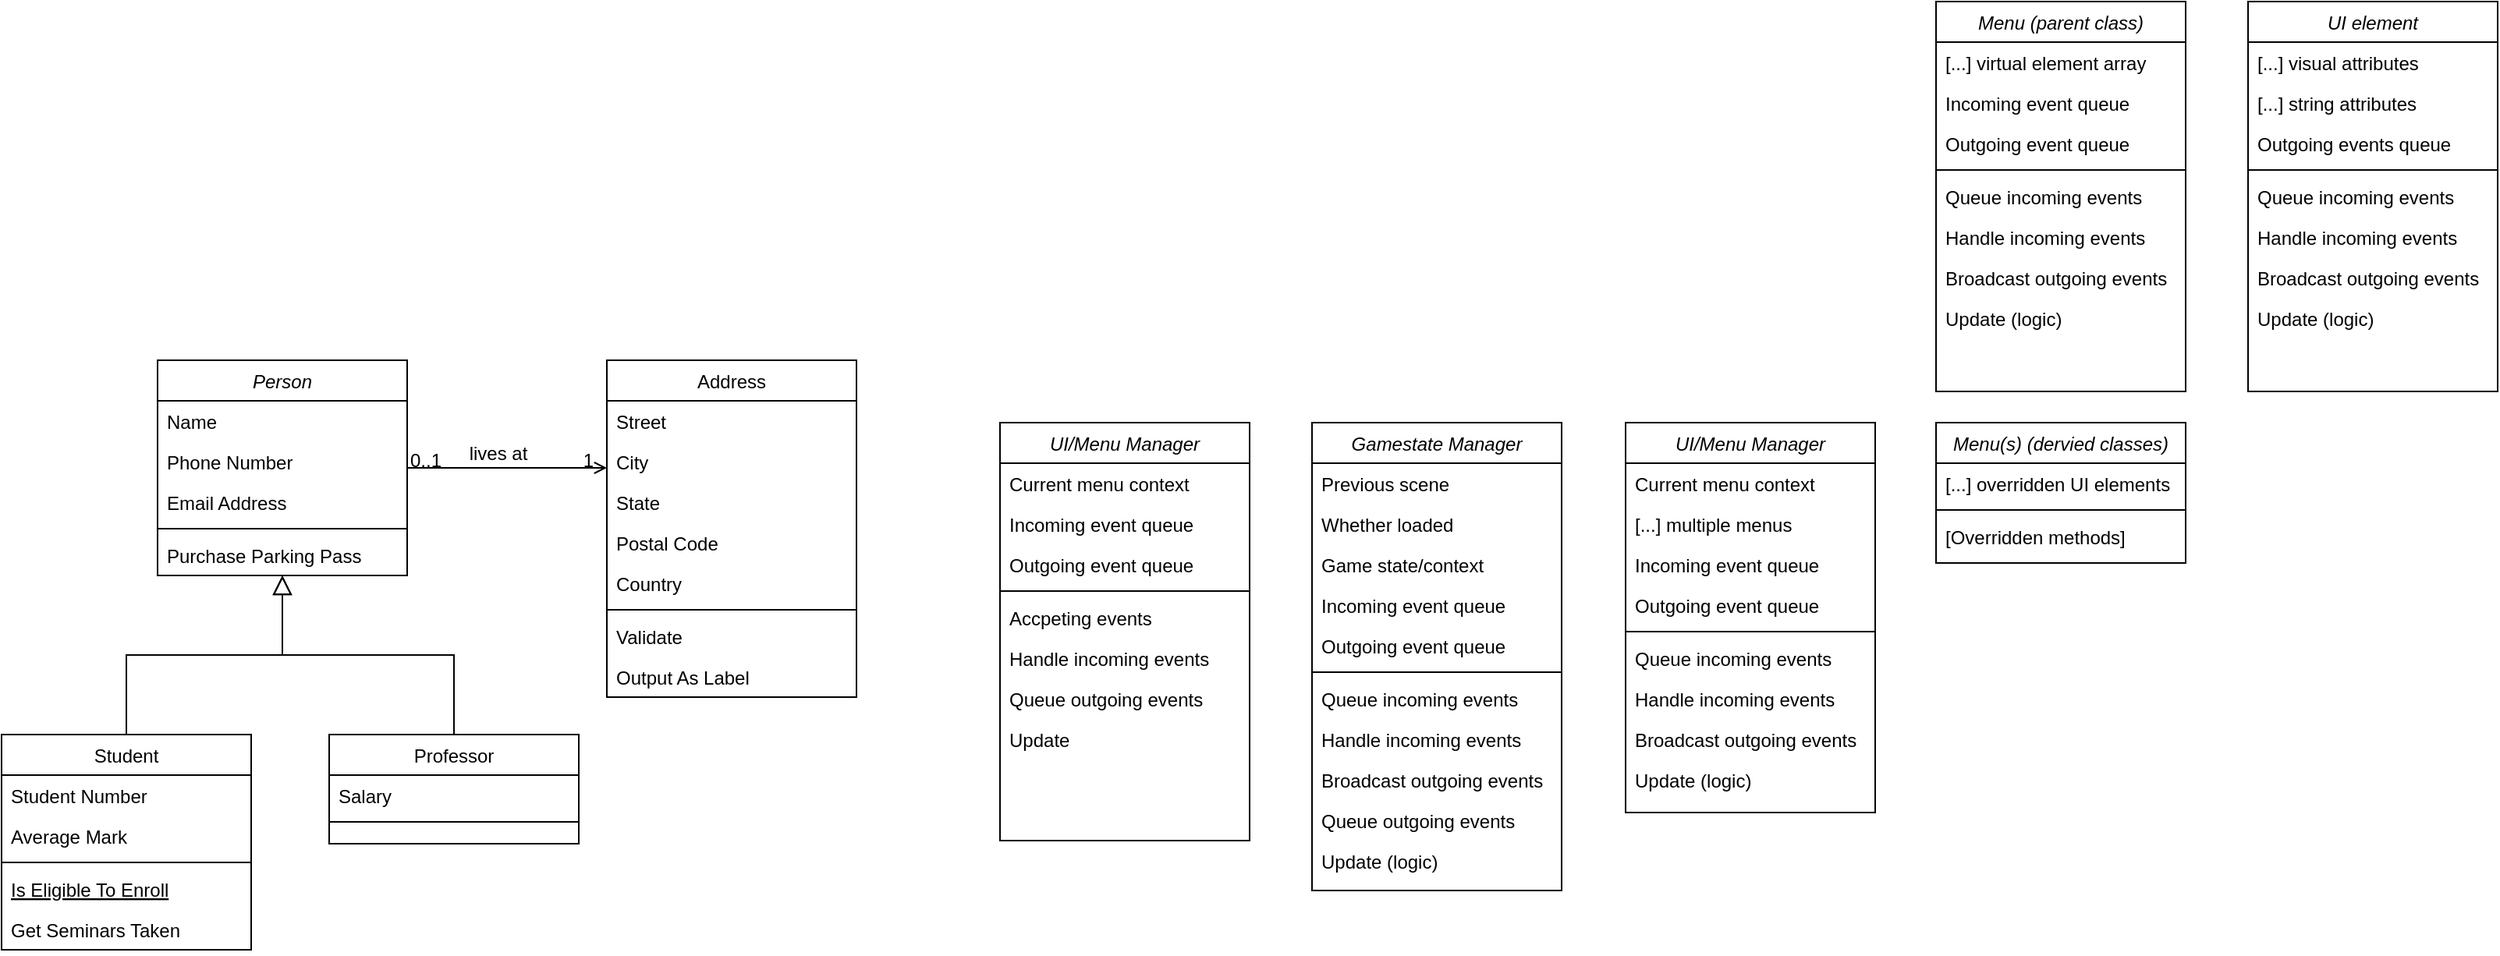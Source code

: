 <mxfile version="26.0.14" pages="2">
  <diagram id="C5RBs43oDa-KdzZeNtuy" name="Page-1">
    <mxGraphModel dx="1305" dy="1915" grid="1" gridSize="10" guides="1" tooltips="1" connect="1" arrows="1" fold="1" page="1" pageScale="1" pageWidth="827" pageHeight="1169" math="0" shadow="0">
      <root>
        <mxCell id="WIyWlLk6GJQsqaUBKTNV-0" />
        <mxCell id="WIyWlLk6GJQsqaUBKTNV-1" parent="WIyWlLk6GJQsqaUBKTNV-0" />
        <mxCell id="zkfFHV4jXpPFQw0GAbJ--0" value="Person" style="swimlane;fontStyle=2;align=center;verticalAlign=top;childLayout=stackLayout;horizontal=1;startSize=26;horizontalStack=0;resizeParent=1;resizeLast=0;collapsible=1;marginBottom=0;rounded=0;shadow=0;strokeWidth=1;" parent="WIyWlLk6GJQsqaUBKTNV-1" vertex="1">
          <mxGeometry x="220" y="120" width="160" height="138" as="geometry">
            <mxRectangle x="230" y="140" width="160" height="26" as="alternateBounds" />
          </mxGeometry>
        </mxCell>
        <mxCell id="zkfFHV4jXpPFQw0GAbJ--1" value="Name" style="text;align=left;verticalAlign=top;spacingLeft=4;spacingRight=4;overflow=hidden;rotatable=0;points=[[0,0.5],[1,0.5]];portConstraint=eastwest;" parent="zkfFHV4jXpPFQw0GAbJ--0" vertex="1">
          <mxGeometry y="26" width="160" height="26" as="geometry" />
        </mxCell>
        <mxCell id="zkfFHV4jXpPFQw0GAbJ--2" value="Phone Number" style="text;align=left;verticalAlign=top;spacingLeft=4;spacingRight=4;overflow=hidden;rotatable=0;points=[[0,0.5],[1,0.5]];portConstraint=eastwest;rounded=0;shadow=0;html=0;" parent="zkfFHV4jXpPFQw0GAbJ--0" vertex="1">
          <mxGeometry y="52" width="160" height="26" as="geometry" />
        </mxCell>
        <mxCell id="zkfFHV4jXpPFQw0GAbJ--3" value="Email Address" style="text;align=left;verticalAlign=top;spacingLeft=4;spacingRight=4;overflow=hidden;rotatable=0;points=[[0,0.5],[1,0.5]];portConstraint=eastwest;rounded=0;shadow=0;html=0;" parent="zkfFHV4jXpPFQw0GAbJ--0" vertex="1">
          <mxGeometry y="78" width="160" height="26" as="geometry" />
        </mxCell>
        <mxCell id="zkfFHV4jXpPFQw0GAbJ--4" value="" style="line;html=1;strokeWidth=1;align=left;verticalAlign=middle;spacingTop=-1;spacingLeft=3;spacingRight=3;rotatable=0;labelPosition=right;points=[];portConstraint=eastwest;" parent="zkfFHV4jXpPFQw0GAbJ--0" vertex="1">
          <mxGeometry y="104" width="160" height="8" as="geometry" />
        </mxCell>
        <mxCell id="zkfFHV4jXpPFQw0GAbJ--5" value="Purchase Parking Pass" style="text;align=left;verticalAlign=top;spacingLeft=4;spacingRight=4;overflow=hidden;rotatable=0;points=[[0,0.5],[1,0.5]];portConstraint=eastwest;" parent="zkfFHV4jXpPFQw0GAbJ--0" vertex="1">
          <mxGeometry y="112" width="160" height="26" as="geometry" />
        </mxCell>
        <mxCell id="zkfFHV4jXpPFQw0GAbJ--6" value="Student" style="swimlane;fontStyle=0;align=center;verticalAlign=top;childLayout=stackLayout;horizontal=1;startSize=26;horizontalStack=0;resizeParent=1;resizeLast=0;collapsible=1;marginBottom=0;rounded=0;shadow=0;strokeWidth=1;" parent="WIyWlLk6GJQsqaUBKTNV-1" vertex="1">
          <mxGeometry x="120" y="360" width="160" height="138" as="geometry">
            <mxRectangle x="130" y="380" width="160" height="26" as="alternateBounds" />
          </mxGeometry>
        </mxCell>
        <mxCell id="zkfFHV4jXpPFQw0GAbJ--7" value="Student Number" style="text;align=left;verticalAlign=top;spacingLeft=4;spacingRight=4;overflow=hidden;rotatable=0;points=[[0,0.5],[1,0.5]];portConstraint=eastwest;" parent="zkfFHV4jXpPFQw0GAbJ--6" vertex="1">
          <mxGeometry y="26" width="160" height="26" as="geometry" />
        </mxCell>
        <mxCell id="zkfFHV4jXpPFQw0GAbJ--8" value="Average Mark" style="text;align=left;verticalAlign=top;spacingLeft=4;spacingRight=4;overflow=hidden;rotatable=0;points=[[0,0.5],[1,0.5]];portConstraint=eastwest;rounded=0;shadow=0;html=0;" parent="zkfFHV4jXpPFQw0GAbJ--6" vertex="1">
          <mxGeometry y="52" width="160" height="26" as="geometry" />
        </mxCell>
        <mxCell id="zkfFHV4jXpPFQw0GAbJ--9" value="" style="line;html=1;strokeWidth=1;align=left;verticalAlign=middle;spacingTop=-1;spacingLeft=3;spacingRight=3;rotatable=0;labelPosition=right;points=[];portConstraint=eastwest;" parent="zkfFHV4jXpPFQw0GAbJ--6" vertex="1">
          <mxGeometry y="78" width="160" height="8" as="geometry" />
        </mxCell>
        <mxCell id="zkfFHV4jXpPFQw0GAbJ--10" value="Is Eligible To Enroll" style="text;align=left;verticalAlign=top;spacingLeft=4;spacingRight=4;overflow=hidden;rotatable=0;points=[[0,0.5],[1,0.5]];portConstraint=eastwest;fontStyle=4" parent="zkfFHV4jXpPFQw0GAbJ--6" vertex="1">
          <mxGeometry y="86" width="160" height="26" as="geometry" />
        </mxCell>
        <mxCell id="zkfFHV4jXpPFQw0GAbJ--11" value="Get Seminars Taken" style="text;align=left;verticalAlign=top;spacingLeft=4;spacingRight=4;overflow=hidden;rotatable=0;points=[[0,0.5],[1,0.5]];portConstraint=eastwest;" parent="zkfFHV4jXpPFQw0GAbJ--6" vertex="1">
          <mxGeometry y="112" width="160" height="26" as="geometry" />
        </mxCell>
        <mxCell id="zkfFHV4jXpPFQw0GAbJ--12" value="" style="endArrow=block;endSize=10;endFill=0;shadow=0;strokeWidth=1;rounded=0;curved=0;edgeStyle=elbowEdgeStyle;elbow=vertical;" parent="WIyWlLk6GJQsqaUBKTNV-1" source="zkfFHV4jXpPFQw0GAbJ--6" target="zkfFHV4jXpPFQw0GAbJ--0" edge="1">
          <mxGeometry width="160" relative="1" as="geometry">
            <mxPoint x="200" y="203" as="sourcePoint" />
            <mxPoint x="200" y="203" as="targetPoint" />
          </mxGeometry>
        </mxCell>
        <mxCell id="zkfFHV4jXpPFQw0GAbJ--13" value="Professor" style="swimlane;fontStyle=0;align=center;verticalAlign=top;childLayout=stackLayout;horizontal=1;startSize=26;horizontalStack=0;resizeParent=1;resizeLast=0;collapsible=1;marginBottom=0;rounded=0;shadow=0;strokeWidth=1;" parent="WIyWlLk6GJQsqaUBKTNV-1" vertex="1">
          <mxGeometry x="330" y="360" width="160" height="70" as="geometry">
            <mxRectangle x="340" y="380" width="170" height="26" as="alternateBounds" />
          </mxGeometry>
        </mxCell>
        <mxCell id="zkfFHV4jXpPFQw0GAbJ--14" value="Salary" style="text;align=left;verticalAlign=top;spacingLeft=4;spacingRight=4;overflow=hidden;rotatable=0;points=[[0,0.5],[1,0.5]];portConstraint=eastwest;" parent="zkfFHV4jXpPFQw0GAbJ--13" vertex="1">
          <mxGeometry y="26" width="160" height="26" as="geometry" />
        </mxCell>
        <mxCell id="zkfFHV4jXpPFQw0GAbJ--15" value="" style="line;html=1;strokeWidth=1;align=left;verticalAlign=middle;spacingTop=-1;spacingLeft=3;spacingRight=3;rotatable=0;labelPosition=right;points=[];portConstraint=eastwest;" parent="zkfFHV4jXpPFQw0GAbJ--13" vertex="1">
          <mxGeometry y="52" width="160" height="8" as="geometry" />
        </mxCell>
        <mxCell id="zkfFHV4jXpPFQw0GAbJ--16" value="" style="endArrow=block;endSize=10;endFill=0;shadow=0;strokeWidth=1;rounded=0;curved=0;edgeStyle=elbowEdgeStyle;elbow=vertical;" parent="WIyWlLk6GJQsqaUBKTNV-1" source="zkfFHV4jXpPFQw0GAbJ--13" target="zkfFHV4jXpPFQw0GAbJ--0" edge="1">
          <mxGeometry width="160" relative="1" as="geometry">
            <mxPoint x="210" y="373" as="sourcePoint" />
            <mxPoint x="310" y="271" as="targetPoint" />
          </mxGeometry>
        </mxCell>
        <mxCell id="zkfFHV4jXpPFQw0GAbJ--17" value="Address" style="swimlane;fontStyle=0;align=center;verticalAlign=top;childLayout=stackLayout;horizontal=1;startSize=26;horizontalStack=0;resizeParent=1;resizeLast=0;collapsible=1;marginBottom=0;rounded=0;shadow=0;strokeWidth=1;" parent="WIyWlLk6GJQsqaUBKTNV-1" vertex="1">
          <mxGeometry x="508" y="120" width="160" height="216" as="geometry">
            <mxRectangle x="550" y="140" width="160" height="26" as="alternateBounds" />
          </mxGeometry>
        </mxCell>
        <mxCell id="zkfFHV4jXpPFQw0GAbJ--18" value="Street" style="text;align=left;verticalAlign=top;spacingLeft=4;spacingRight=4;overflow=hidden;rotatable=0;points=[[0,0.5],[1,0.5]];portConstraint=eastwest;" parent="zkfFHV4jXpPFQw0GAbJ--17" vertex="1">
          <mxGeometry y="26" width="160" height="26" as="geometry" />
        </mxCell>
        <mxCell id="zkfFHV4jXpPFQw0GAbJ--19" value="City" style="text;align=left;verticalAlign=top;spacingLeft=4;spacingRight=4;overflow=hidden;rotatable=0;points=[[0,0.5],[1,0.5]];portConstraint=eastwest;rounded=0;shadow=0;html=0;" parent="zkfFHV4jXpPFQw0GAbJ--17" vertex="1">
          <mxGeometry y="52" width="160" height="26" as="geometry" />
        </mxCell>
        <mxCell id="zkfFHV4jXpPFQw0GAbJ--20" value="State" style="text;align=left;verticalAlign=top;spacingLeft=4;spacingRight=4;overflow=hidden;rotatable=0;points=[[0,0.5],[1,0.5]];portConstraint=eastwest;rounded=0;shadow=0;html=0;" parent="zkfFHV4jXpPFQw0GAbJ--17" vertex="1">
          <mxGeometry y="78" width="160" height="26" as="geometry" />
        </mxCell>
        <mxCell id="zkfFHV4jXpPFQw0GAbJ--21" value="Postal Code" style="text;align=left;verticalAlign=top;spacingLeft=4;spacingRight=4;overflow=hidden;rotatable=0;points=[[0,0.5],[1,0.5]];portConstraint=eastwest;rounded=0;shadow=0;html=0;" parent="zkfFHV4jXpPFQw0GAbJ--17" vertex="1">
          <mxGeometry y="104" width="160" height="26" as="geometry" />
        </mxCell>
        <mxCell id="zkfFHV4jXpPFQw0GAbJ--22" value="Country" style="text;align=left;verticalAlign=top;spacingLeft=4;spacingRight=4;overflow=hidden;rotatable=0;points=[[0,0.5],[1,0.5]];portConstraint=eastwest;rounded=0;shadow=0;html=0;" parent="zkfFHV4jXpPFQw0GAbJ--17" vertex="1">
          <mxGeometry y="130" width="160" height="26" as="geometry" />
        </mxCell>
        <mxCell id="zkfFHV4jXpPFQw0GAbJ--23" value="" style="line;html=1;strokeWidth=1;align=left;verticalAlign=middle;spacingTop=-1;spacingLeft=3;spacingRight=3;rotatable=0;labelPosition=right;points=[];portConstraint=eastwest;" parent="zkfFHV4jXpPFQw0GAbJ--17" vertex="1">
          <mxGeometry y="156" width="160" height="8" as="geometry" />
        </mxCell>
        <mxCell id="zkfFHV4jXpPFQw0GAbJ--24" value="Validate" style="text;align=left;verticalAlign=top;spacingLeft=4;spacingRight=4;overflow=hidden;rotatable=0;points=[[0,0.5],[1,0.5]];portConstraint=eastwest;" parent="zkfFHV4jXpPFQw0GAbJ--17" vertex="1">
          <mxGeometry y="164" width="160" height="26" as="geometry" />
        </mxCell>
        <mxCell id="zkfFHV4jXpPFQw0GAbJ--25" value="Output As Label" style="text;align=left;verticalAlign=top;spacingLeft=4;spacingRight=4;overflow=hidden;rotatable=0;points=[[0,0.5],[1,0.5]];portConstraint=eastwest;" parent="zkfFHV4jXpPFQw0GAbJ--17" vertex="1">
          <mxGeometry y="190" width="160" height="26" as="geometry" />
        </mxCell>
        <mxCell id="zkfFHV4jXpPFQw0GAbJ--26" value="" style="endArrow=open;shadow=0;strokeWidth=1;rounded=0;curved=0;endFill=1;edgeStyle=elbowEdgeStyle;elbow=vertical;" parent="WIyWlLk6GJQsqaUBKTNV-1" source="zkfFHV4jXpPFQw0GAbJ--0" target="zkfFHV4jXpPFQw0GAbJ--17" edge="1">
          <mxGeometry x="0.5" y="41" relative="1" as="geometry">
            <mxPoint x="380" y="192" as="sourcePoint" />
            <mxPoint x="540" y="192" as="targetPoint" />
            <mxPoint x="-40" y="32" as="offset" />
          </mxGeometry>
        </mxCell>
        <mxCell id="zkfFHV4jXpPFQw0GAbJ--27" value="0..1" style="resizable=0;align=left;verticalAlign=bottom;labelBackgroundColor=none;fontSize=12;" parent="zkfFHV4jXpPFQw0GAbJ--26" connectable="0" vertex="1">
          <mxGeometry x="-1" relative="1" as="geometry">
            <mxPoint y="4" as="offset" />
          </mxGeometry>
        </mxCell>
        <mxCell id="zkfFHV4jXpPFQw0GAbJ--28" value="1" style="resizable=0;align=right;verticalAlign=bottom;labelBackgroundColor=none;fontSize=12;" parent="zkfFHV4jXpPFQw0GAbJ--26" connectable="0" vertex="1">
          <mxGeometry x="1" relative="1" as="geometry">
            <mxPoint x="-7" y="4" as="offset" />
          </mxGeometry>
        </mxCell>
        <mxCell id="zkfFHV4jXpPFQw0GAbJ--29" value="lives at" style="text;html=1;resizable=0;points=[];;align=center;verticalAlign=middle;labelBackgroundColor=none;rounded=0;shadow=0;strokeWidth=1;fontSize=12;" parent="zkfFHV4jXpPFQw0GAbJ--26" vertex="1" connectable="0">
          <mxGeometry x="0.5" y="49" relative="1" as="geometry">
            <mxPoint x="-38" y="40" as="offset" />
          </mxGeometry>
        </mxCell>
        <mxCell id="q853wIbJanX3b2u7P2MR-0" value="UI/Menu Manager" style="swimlane;fontStyle=2;align=center;verticalAlign=top;childLayout=stackLayout;horizontal=1;startSize=26;horizontalStack=0;resizeParent=1;resizeLast=0;collapsible=1;marginBottom=0;rounded=0;shadow=0;strokeWidth=1;" vertex="1" parent="WIyWlLk6GJQsqaUBKTNV-1">
          <mxGeometry x="1161" y="160" width="160" height="250" as="geometry">
            <mxRectangle x="230" y="140" width="160" height="26" as="alternateBounds" />
          </mxGeometry>
        </mxCell>
        <mxCell id="q853wIbJanX3b2u7P2MR-3" value="Current menu context" style="text;align=left;verticalAlign=top;spacingLeft=4;spacingRight=4;overflow=hidden;rotatable=0;points=[[0,0.5],[1,0.5]];portConstraint=eastwest;rounded=0;shadow=0;html=0;" vertex="1" parent="q853wIbJanX3b2u7P2MR-0">
          <mxGeometry y="26" width="160" height="26" as="geometry" />
        </mxCell>
        <mxCell id="q853wIbJanX3b2u7P2MR-38" value="[...] multiple menus" style="text;align=left;verticalAlign=top;spacingLeft=4;spacingRight=4;overflow=hidden;rotatable=0;points=[[0,0.5],[1,0.5]];portConstraint=eastwest;rounded=0;shadow=0;html=0;" vertex="1" parent="q853wIbJanX3b2u7P2MR-0">
          <mxGeometry y="52" width="160" height="26" as="geometry" />
        </mxCell>
        <mxCell id="q853wIbJanX3b2u7P2MR-10" value="Incoming event queue" style="text;align=left;verticalAlign=top;spacingLeft=4;spacingRight=4;overflow=hidden;rotatable=0;points=[[0,0.5],[1,0.5]];portConstraint=eastwest;rounded=0;shadow=0;html=0;" vertex="1" parent="q853wIbJanX3b2u7P2MR-0">
          <mxGeometry y="78" width="160" height="26" as="geometry" />
        </mxCell>
        <mxCell id="q853wIbJanX3b2u7P2MR-12" value="Outgoing event queue" style="text;align=left;verticalAlign=top;spacingLeft=4;spacingRight=4;overflow=hidden;rotatable=0;points=[[0,0.5],[1,0.5]];portConstraint=eastwest;rounded=0;shadow=0;html=0;" vertex="1" parent="q853wIbJanX3b2u7P2MR-0">
          <mxGeometry y="104" width="160" height="26" as="geometry" />
        </mxCell>
        <mxCell id="q853wIbJanX3b2u7P2MR-4" value="" style="line;html=1;strokeWidth=1;align=left;verticalAlign=middle;spacingTop=-1;spacingLeft=3;spacingRight=3;rotatable=0;labelPosition=right;points=[];portConstraint=eastwest;" vertex="1" parent="q853wIbJanX3b2u7P2MR-0">
          <mxGeometry y="130" width="160" height="8" as="geometry" />
        </mxCell>
        <mxCell id="q853wIbJanX3b2u7P2MR-5" value="Queue incoming events    " style="text;align=left;verticalAlign=top;spacingLeft=4;spacingRight=4;overflow=hidden;rotatable=0;points=[[0,0.5],[1,0.5]];portConstraint=eastwest;" vertex="1" parent="q853wIbJanX3b2u7P2MR-0">
          <mxGeometry y="138" width="160" height="26" as="geometry" />
        </mxCell>
        <mxCell id="q853wIbJanX3b2u7P2MR-7" value="Handle incoming events" style="text;align=left;verticalAlign=top;spacingLeft=4;spacingRight=4;overflow=hidden;rotatable=0;points=[[0,0.5],[1,0.5]];portConstraint=eastwest;" vertex="1" parent="q853wIbJanX3b2u7P2MR-0">
          <mxGeometry y="164" width="160" height="26" as="geometry" />
        </mxCell>
        <mxCell id="q853wIbJanX3b2u7P2MR-8" value="Broadcast outgoing events" style="text;align=left;verticalAlign=top;spacingLeft=4;spacingRight=4;overflow=hidden;rotatable=0;points=[[0,0.5],[1,0.5]];portConstraint=eastwest;" vertex="1" parent="q853wIbJanX3b2u7P2MR-0">
          <mxGeometry y="190" width="160" height="26" as="geometry" />
        </mxCell>
        <mxCell id="q853wIbJanX3b2u7P2MR-11" value="Update (logic)" style="text;align=left;verticalAlign=top;spacingLeft=4;spacingRight=4;overflow=hidden;rotatable=0;points=[[0,0.5],[1,0.5]];portConstraint=eastwest;" vertex="1" parent="q853wIbJanX3b2u7P2MR-0">
          <mxGeometry y="216" width="160" height="26" as="geometry" />
        </mxCell>
        <mxCell id="q853wIbJanX3b2u7P2MR-14" value="Gamestate Manager" style="swimlane;fontStyle=2;align=center;verticalAlign=top;childLayout=stackLayout;horizontal=1;startSize=26;horizontalStack=0;resizeParent=1;resizeLast=0;collapsible=1;marginBottom=0;rounded=0;shadow=0;strokeWidth=1;" vertex="1" parent="WIyWlLk6GJQsqaUBKTNV-1">
          <mxGeometry x="960" y="160" width="160" height="300" as="geometry">
            <mxRectangle x="230" y="140" width="160" height="26" as="alternateBounds" />
          </mxGeometry>
        </mxCell>
        <mxCell id="q853wIbJanX3b2u7P2MR-15" value="Previous scene" style="text;align=left;verticalAlign=top;spacingLeft=4;spacingRight=4;overflow=hidden;rotatable=0;points=[[0,0.5],[1,0.5]];portConstraint=eastwest;" vertex="1" parent="q853wIbJanX3b2u7P2MR-14">
          <mxGeometry y="26" width="160" height="26" as="geometry" />
        </mxCell>
        <mxCell id="q853wIbJanX3b2u7P2MR-16" value="Whether loaded" style="text;align=left;verticalAlign=top;spacingLeft=4;spacingRight=4;overflow=hidden;rotatable=0;points=[[0,0.5],[1,0.5]];portConstraint=eastwest;" vertex="1" parent="q853wIbJanX3b2u7P2MR-14">
          <mxGeometry y="52" width="160" height="26" as="geometry" />
        </mxCell>
        <mxCell id="q853wIbJanX3b2u7P2MR-17" value="Game state/context" style="text;align=left;verticalAlign=top;spacingLeft=4;spacingRight=4;overflow=hidden;rotatable=0;points=[[0,0.5],[1,0.5]];portConstraint=eastwest;rounded=0;shadow=0;html=0;" vertex="1" parent="q853wIbJanX3b2u7P2MR-14">
          <mxGeometry y="78" width="160" height="26" as="geometry" />
        </mxCell>
        <mxCell id="q853wIbJanX3b2u7P2MR-18" value="Incoming event queue" style="text;align=left;verticalAlign=top;spacingLeft=4;spacingRight=4;overflow=hidden;rotatable=0;points=[[0,0.5],[1,0.5]];portConstraint=eastwest;rounded=0;shadow=0;html=0;" vertex="1" parent="q853wIbJanX3b2u7P2MR-14">
          <mxGeometry y="104" width="160" height="26" as="geometry" />
        </mxCell>
        <mxCell id="q853wIbJanX3b2u7P2MR-19" value="Outgoing event queue" style="text;align=left;verticalAlign=top;spacingLeft=4;spacingRight=4;overflow=hidden;rotatable=0;points=[[0,0.5],[1,0.5]];portConstraint=eastwest;rounded=0;shadow=0;html=0;" vertex="1" parent="q853wIbJanX3b2u7P2MR-14">
          <mxGeometry y="130" width="160" height="26" as="geometry" />
        </mxCell>
        <mxCell id="q853wIbJanX3b2u7P2MR-20" value="" style="line;html=1;strokeWidth=1;align=left;verticalAlign=middle;spacingTop=-1;spacingLeft=3;spacingRight=3;rotatable=0;labelPosition=right;points=[];portConstraint=eastwest;" vertex="1" parent="q853wIbJanX3b2u7P2MR-14">
          <mxGeometry y="156" width="160" height="8" as="geometry" />
        </mxCell>
        <mxCell id="q853wIbJanX3b2u7P2MR-21" value="Queue incoming events" style="text;align=left;verticalAlign=top;spacingLeft=4;spacingRight=4;overflow=hidden;rotatable=0;points=[[0,0.5],[1,0.5]];portConstraint=eastwest;" vertex="1" parent="q853wIbJanX3b2u7P2MR-14">
          <mxGeometry y="164" width="160" height="26" as="geometry" />
        </mxCell>
        <mxCell id="q853wIbJanX3b2u7P2MR-22" value="Handle incoming events" style="text;align=left;verticalAlign=top;spacingLeft=4;spacingRight=4;overflow=hidden;rotatable=0;points=[[0,0.5],[1,0.5]];portConstraint=eastwest;" vertex="1" parent="q853wIbJanX3b2u7P2MR-14">
          <mxGeometry y="190" width="160" height="26" as="geometry" />
        </mxCell>
        <mxCell id="q853wIbJanX3b2u7P2MR-25" value="Broadcast outgoing events" style="text;align=left;verticalAlign=top;spacingLeft=4;spacingRight=4;overflow=hidden;rotatable=0;points=[[0,0.5],[1,0.5]];portConstraint=eastwest;" vertex="1" parent="q853wIbJanX3b2u7P2MR-14">
          <mxGeometry y="216" width="160" height="26" as="geometry" />
        </mxCell>
        <mxCell id="q853wIbJanX3b2u7P2MR-23" value="Queue outgoing events" style="text;align=left;verticalAlign=top;spacingLeft=4;spacingRight=4;overflow=hidden;rotatable=0;points=[[0,0.5],[1,0.5]];portConstraint=eastwest;" vertex="1" parent="q853wIbJanX3b2u7P2MR-14">
          <mxGeometry y="242" width="160" height="26" as="geometry" />
        </mxCell>
        <mxCell id="q853wIbJanX3b2u7P2MR-24" value="Update (logic)" style="text;align=left;verticalAlign=top;spacingLeft=4;spacingRight=4;overflow=hidden;rotatable=0;points=[[0,0.5],[1,0.5]];portConstraint=eastwest;" vertex="1" parent="q853wIbJanX3b2u7P2MR-14">
          <mxGeometry y="268" width="160" height="32" as="geometry" />
        </mxCell>
        <mxCell id="q853wIbJanX3b2u7P2MR-26" value="UI/Menu Manager" style="swimlane;fontStyle=2;align=center;verticalAlign=top;childLayout=stackLayout;horizontal=1;startSize=26;horizontalStack=0;resizeParent=1;resizeLast=0;collapsible=1;marginBottom=0;rounded=0;shadow=0;strokeWidth=1;" vertex="1" parent="WIyWlLk6GJQsqaUBKTNV-1">
          <mxGeometry x="760" y="160" width="160" height="268" as="geometry">
            <mxRectangle x="230" y="140" width="160" height="26" as="alternateBounds" />
          </mxGeometry>
        </mxCell>
        <mxCell id="q853wIbJanX3b2u7P2MR-27" value="Current menu context" style="text;align=left;verticalAlign=top;spacingLeft=4;spacingRight=4;overflow=hidden;rotatable=0;points=[[0,0.5],[1,0.5]];portConstraint=eastwest;rounded=0;shadow=0;html=0;" vertex="1" parent="q853wIbJanX3b2u7P2MR-26">
          <mxGeometry y="26" width="160" height="26" as="geometry" />
        </mxCell>
        <mxCell id="q853wIbJanX3b2u7P2MR-28" value="Incoming event queue" style="text;align=left;verticalAlign=top;spacingLeft=4;spacingRight=4;overflow=hidden;rotatable=0;points=[[0,0.5],[1,0.5]];portConstraint=eastwest;rounded=0;shadow=0;html=0;" vertex="1" parent="q853wIbJanX3b2u7P2MR-26">
          <mxGeometry y="52" width="160" height="26" as="geometry" />
        </mxCell>
        <mxCell id="q853wIbJanX3b2u7P2MR-29" value="Outgoing event queue" style="text;align=left;verticalAlign=top;spacingLeft=4;spacingRight=4;overflow=hidden;rotatable=0;points=[[0,0.5],[1,0.5]];portConstraint=eastwest;rounded=0;shadow=0;html=0;" vertex="1" parent="q853wIbJanX3b2u7P2MR-26">
          <mxGeometry y="78" width="160" height="26" as="geometry" />
        </mxCell>
        <mxCell id="q853wIbJanX3b2u7P2MR-30" value="" style="line;html=1;strokeWidth=1;align=left;verticalAlign=middle;spacingTop=-1;spacingLeft=3;spacingRight=3;rotatable=0;labelPosition=right;points=[];portConstraint=eastwest;" vertex="1" parent="q853wIbJanX3b2u7P2MR-26">
          <mxGeometry y="104" width="160" height="8" as="geometry" />
        </mxCell>
        <mxCell id="q853wIbJanX3b2u7P2MR-31" value="Accpeting events" style="text;align=left;verticalAlign=top;spacingLeft=4;spacingRight=4;overflow=hidden;rotatable=0;points=[[0,0.5],[1,0.5]];portConstraint=eastwest;" vertex="1" parent="q853wIbJanX3b2u7P2MR-26">
          <mxGeometry y="112" width="160" height="26" as="geometry" />
        </mxCell>
        <mxCell id="q853wIbJanX3b2u7P2MR-32" value="Handle incoming events" style="text;align=left;verticalAlign=top;spacingLeft=4;spacingRight=4;overflow=hidden;rotatable=0;points=[[0,0.5],[1,0.5]];portConstraint=eastwest;" vertex="1" parent="q853wIbJanX3b2u7P2MR-26">
          <mxGeometry y="138" width="160" height="26" as="geometry" />
        </mxCell>
        <mxCell id="q853wIbJanX3b2u7P2MR-33" value="Queue outgoing events" style="text;align=left;verticalAlign=top;spacingLeft=4;spacingRight=4;overflow=hidden;rotatable=0;points=[[0,0.5],[1,0.5]];portConstraint=eastwest;" vertex="1" parent="q853wIbJanX3b2u7P2MR-26">
          <mxGeometry y="164" width="160" height="26" as="geometry" />
        </mxCell>
        <mxCell id="q853wIbJanX3b2u7P2MR-34" value="Update " style="text;align=left;verticalAlign=top;spacingLeft=4;spacingRight=4;overflow=hidden;rotatable=0;points=[[0,0.5],[1,0.5]];portConstraint=eastwest;" vertex="1" parent="q853wIbJanX3b2u7P2MR-26">
          <mxGeometry y="190" width="160" height="26" as="geometry" />
        </mxCell>
        <mxCell id="q853wIbJanX3b2u7P2MR-40" value="Menu (parent class)" style="swimlane;fontStyle=2;align=center;verticalAlign=top;childLayout=stackLayout;horizontal=1;startSize=26;horizontalStack=0;resizeParent=1;resizeLast=0;collapsible=1;marginBottom=0;rounded=0;shadow=0;strokeWidth=1;" vertex="1" parent="WIyWlLk6GJQsqaUBKTNV-1">
          <mxGeometry x="1360" y="-110" width="160" height="250" as="geometry">
            <mxRectangle x="230" y="140" width="160" height="26" as="alternateBounds" />
          </mxGeometry>
        </mxCell>
        <mxCell id="q853wIbJanX3b2u7P2MR-42" value="[...] virtual element array" style="text;align=left;verticalAlign=top;spacingLeft=4;spacingRight=4;overflow=hidden;rotatable=0;points=[[0,0.5],[1,0.5]];portConstraint=eastwest;rounded=0;shadow=0;html=0;" vertex="1" parent="q853wIbJanX3b2u7P2MR-40">
          <mxGeometry y="26" width="160" height="26" as="geometry" />
        </mxCell>
        <mxCell id="q853wIbJanX3b2u7P2MR-43" value="Incoming event queue" style="text;align=left;verticalAlign=top;spacingLeft=4;spacingRight=4;overflow=hidden;rotatable=0;points=[[0,0.5],[1,0.5]];portConstraint=eastwest;rounded=0;shadow=0;html=0;" vertex="1" parent="q853wIbJanX3b2u7P2MR-40">
          <mxGeometry y="52" width="160" height="26" as="geometry" />
        </mxCell>
        <mxCell id="q853wIbJanX3b2u7P2MR-44" value="Outgoing event queue" style="text;align=left;verticalAlign=top;spacingLeft=4;spacingRight=4;overflow=hidden;rotatable=0;points=[[0,0.5],[1,0.5]];portConstraint=eastwest;rounded=0;shadow=0;html=0;" vertex="1" parent="q853wIbJanX3b2u7P2MR-40">
          <mxGeometry y="78" width="160" height="26" as="geometry" />
        </mxCell>
        <mxCell id="q853wIbJanX3b2u7P2MR-45" value="" style="line;html=1;strokeWidth=1;align=left;verticalAlign=middle;spacingTop=-1;spacingLeft=3;spacingRight=3;rotatable=0;labelPosition=right;points=[];portConstraint=eastwest;" vertex="1" parent="q853wIbJanX3b2u7P2MR-40">
          <mxGeometry y="104" width="160" height="8" as="geometry" />
        </mxCell>
        <mxCell id="q853wIbJanX3b2u7P2MR-46" value="Queue incoming events    " style="text;align=left;verticalAlign=top;spacingLeft=4;spacingRight=4;overflow=hidden;rotatable=0;points=[[0,0.5],[1,0.5]];portConstraint=eastwest;" vertex="1" parent="q853wIbJanX3b2u7P2MR-40">
          <mxGeometry y="112" width="160" height="26" as="geometry" />
        </mxCell>
        <mxCell id="q853wIbJanX3b2u7P2MR-47" value="Handle incoming events" style="text;align=left;verticalAlign=top;spacingLeft=4;spacingRight=4;overflow=hidden;rotatable=0;points=[[0,0.5],[1,0.5]];portConstraint=eastwest;" vertex="1" parent="q853wIbJanX3b2u7P2MR-40">
          <mxGeometry y="138" width="160" height="26" as="geometry" />
        </mxCell>
        <mxCell id="q853wIbJanX3b2u7P2MR-48" value="Broadcast outgoing events" style="text;align=left;verticalAlign=top;spacingLeft=4;spacingRight=4;overflow=hidden;rotatable=0;points=[[0,0.5],[1,0.5]];portConstraint=eastwest;" vertex="1" parent="q853wIbJanX3b2u7P2MR-40">
          <mxGeometry y="164" width="160" height="26" as="geometry" />
        </mxCell>
        <mxCell id="q853wIbJanX3b2u7P2MR-49" value="Update (logic)" style="text;align=left;verticalAlign=top;spacingLeft=4;spacingRight=4;overflow=hidden;rotatable=0;points=[[0,0.5],[1,0.5]];portConstraint=eastwest;" vertex="1" parent="q853wIbJanX3b2u7P2MR-40">
          <mxGeometry y="190" width="160" height="26" as="geometry" />
        </mxCell>
        <mxCell id="q853wIbJanX3b2u7P2MR-50" value="UI element" style="swimlane;fontStyle=2;align=center;verticalAlign=top;childLayout=stackLayout;horizontal=1;startSize=26;horizontalStack=0;resizeParent=1;resizeLast=0;collapsible=1;marginBottom=0;rounded=0;shadow=0;strokeWidth=1;" vertex="1" parent="WIyWlLk6GJQsqaUBKTNV-1">
          <mxGeometry x="1560" y="-110" width="160" height="250" as="geometry">
            <mxRectangle x="230" y="140" width="160" height="26" as="alternateBounds" />
          </mxGeometry>
        </mxCell>
        <mxCell id="q853wIbJanX3b2u7P2MR-52" value="[...] visual attributes&#xa;" style="text;align=left;verticalAlign=top;spacingLeft=4;spacingRight=4;overflow=hidden;rotatable=0;points=[[0,0.5],[1,0.5]];portConstraint=eastwest;rounded=0;shadow=0;html=0;" vertex="1" parent="q853wIbJanX3b2u7P2MR-50">
          <mxGeometry y="26" width="160" height="26" as="geometry" />
        </mxCell>
        <mxCell id="q853wIbJanX3b2u7P2MR-71" value="[...] string attributes" style="text;align=left;verticalAlign=top;spacingLeft=4;spacingRight=4;overflow=hidden;rotatable=0;points=[[0,0.5],[1,0.5]];portConstraint=eastwest;rounded=0;shadow=0;html=0;" vertex="1" parent="q853wIbJanX3b2u7P2MR-50">
          <mxGeometry y="52" width="160" height="26" as="geometry" />
        </mxCell>
        <mxCell id="q853wIbJanX3b2u7P2MR-72" value="Outgoing events queue" style="text;align=left;verticalAlign=top;spacingLeft=4;spacingRight=4;overflow=hidden;rotatable=0;points=[[0,0.5],[1,0.5]];portConstraint=eastwest;rounded=0;shadow=0;html=0;" vertex="1" parent="q853wIbJanX3b2u7P2MR-50">
          <mxGeometry y="78" width="160" height="26" as="geometry" />
        </mxCell>
        <mxCell id="q853wIbJanX3b2u7P2MR-54" value="" style="line;html=1;strokeWidth=1;align=left;verticalAlign=middle;spacingTop=-1;spacingLeft=3;spacingRight=3;rotatable=0;labelPosition=right;points=[];portConstraint=eastwest;" vertex="1" parent="q853wIbJanX3b2u7P2MR-50">
          <mxGeometry y="104" width="160" height="8" as="geometry" />
        </mxCell>
        <mxCell id="q853wIbJanX3b2u7P2MR-55" value="Queue incoming events    " style="text;align=left;verticalAlign=top;spacingLeft=4;spacingRight=4;overflow=hidden;rotatable=0;points=[[0,0.5],[1,0.5]];portConstraint=eastwest;" vertex="1" parent="q853wIbJanX3b2u7P2MR-50">
          <mxGeometry y="112" width="160" height="26" as="geometry" />
        </mxCell>
        <mxCell id="q853wIbJanX3b2u7P2MR-56" value="Handle incoming events" style="text;align=left;verticalAlign=top;spacingLeft=4;spacingRight=4;overflow=hidden;rotatable=0;points=[[0,0.5],[1,0.5]];portConstraint=eastwest;" vertex="1" parent="q853wIbJanX3b2u7P2MR-50">
          <mxGeometry y="138" width="160" height="26" as="geometry" />
        </mxCell>
        <mxCell id="q853wIbJanX3b2u7P2MR-57" value="Broadcast outgoing events" style="text;align=left;verticalAlign=top;spacingLeft=4;spacingRight=4;overflow=hidden;rotatable=0;points=[[0,0.5],[1,0.5]];portConstraint=eastwest;" vertex="1" parent="q853wIbJanX3b2u7P2MR-50">
          <mxGeometry y="164" width="160" height="26" as="geometry" />
        </mxCell>
        <mxCell id="q853wIbJanX3b2u7P2MR-58" value="Update (logic)" style="text;align=left;verticalAlign=top;spacingLeft=4;spacingRight=4;overflow=hidden;rotatable=0;points=[[0,0.5],[1,0.5]];portConstraint=eastwest;" vertex="1" parent="q853wIbJanX3b2u7P2MR-50">
          <mxGeometry y="190" width="160" height="26" as="geometry" />
        </mxCell>
        <mxCell id="q853wIbJanX3b2u7P2MR-60" value="Menu(s) (dervied classes)" style="swimlane;fontStyle=2;align=center;verticalAlign=top;childLayout=stackLayout;horizontal=1;startSize=26;horizontalStack=0;resizeParent=1;resizeLast=0;collapsible=1;marginBottom=0;rounded=0;shadow=0;strokeWidth=1;" vertex="1" parent="WIyWlLk6GJQsqaUBKTNV-1">
          <mxGeometry x="1360" y="160" width="160" height="90" as="geometry">
            <mxRectangle x="230" y="140" width="160" height="26" as="alternateBounds" />
          </mxGeometry>
        </mxCell>
        <mxCell id="q853wIbJanX3b2u7P2MR-61" value="[...] overridden UI elements " style="text;align=left;verticalAlign=top;spacingLeft=4;spacingRight=4;overflow=hidden;rotatable=0;points=[[0,0.5],[1,0.5]];portConstraint=eastwest;rounded=0;shadow=0;html=0;" vertex="1" parent="q853wIbJanX3b2u7P2MR-60">
          <mxGeometry y="26" width="160" height="26" as="geometry" />
        </mxCell>
        <mxCell id="q853wIbJanX3b2u7P2MR-64" value="" style="line;html=1;strokeWidth=1;align=left;verticalAlign=middle;spacingTop=-1;spacingLeft=3;spacingRight=3;rotatable=0;labelPosition=right;points=[];portConstraint=eastwest;" vertex="1" parent="q853wIbJanX3b2u7P2MR-60">
          <mxGeometry y="52" width="160" height="8" as="geometry" />
        </mxCell>
        <mxCell id="q853wIbJanX3b2u7P2MR-65" value="[Overridden methods] " style="text;align=left;verticalAlign=top;spacingLeft=4;spacingRight=4;overflow=hidden;rotatable=0;points=[[0,0.5],[1,0.5]];portConstraint=eastwest;" vertex="1" parent="q853wIbJanX3b2u7P2MR-60">
          <mxGeometry y="60" width="160" height="26" as="geometry" />
        </mxCell>
      </root>
    </mxGraphModel>
  </diagram>
  <diagram id="xuHBZqE8RSbj_77xHQhx" name="Page-2">
    <mxGraphModel dx="1121" dy="797" grid="1" gridSize="10" guides="1" tooltips="1" connect="1" arrows="1" fold="1" page="1" pageScale="1" pageWidth="1169" pageHeight="827" math="0" shadow="0">
      <root>
        <mxCell id="0" />
        <mxCell id="1" parent="0" />
        <mxCell id="BdU0RyuQk0z1VW_U8-he-130" value="" style="endArrow=classic;html=1;rounded=0;exitX=0.25;exitY=0;exitDx=0;exitDy=0;entryX=0.25;entryY=1;entryDx=0;entryDy=0;" edge="1" parent="1" source="BdU0RyuQk0z1VW_U8-he-128" target="BdU0RyuQk0z1VW_U8-he-147">
          <mxGeometry width="50" height="50" relative="1" as="geometry">
            <mxPoint x="1180" y="520" as="sourcePoint" />
            <mxPoint x="1180" y="790" as="targetPoint" />
          </mxGeometry>
        </mxCell>
        <mxCell id="BdU0RyuQk0z1VW_U8-he-203" value="" style="rounded=0;whiteSpace=wrap;html=1;strokeColor=none;" vertex="1" parent="1">
          <mxGeometry x="1235" y="706" width="10" height="8" as="geometry" />
        </mxCell>
        <mxCell id="BdU0RyuQk0z1VW_U8-he-94" value="" style="endArrow=classic;html=1;rounded=0;startArrow=blockThin;startFill=1;dashed=1;dashPattern=1 1;fillColor=#a20025;strokeColor=#FF0000;entryX=0.438;entryY=1;entryDx=0;entryDy=0;entryPerimeter=0;" edge="1" parent="1" target="BdU0RyuQk0z1VW_U8-he-95">
          <mxGeometry width="50" height="50" relative="1" as="geometry">
            <mxPoint x="640" y="420" as="sourcePoint" />
            <mxPoint x="800" y="240" as="targetPoint" />
            <Array as="points">
              <mxPoint x="640" y="380" />
              <mxPoint x="780" y="380" />
              <mxPoint x="780" y="320" />
              <mxPoint x="800" y="320" />
            </Array>
          </mxGeometry>
        </mxCell>
        <mxCell id="BdU0RyuQk0z1VW_U8-he-110" value="" style="rounded=0;whiteSpace=wrap;html=1;strokeColor=none;" vertex="1" parent="1">
          <mxGeometry x="795" y="285" width="10" height="10" as="geometry" />
        </mxCell>
        <mxCell id="gCp5JXipFx94aC6ObYi--1" value="Gamestate Manager" style="rounded=1;whiteSpace=wrap;html=1;fillColor=#d5e8d4;strokeColor=#82b366;" vertex="1" parent="1">
          <mxGeometry x="280" y="280" width="160" height="40" as="geometry" />
        </mxCell>
        <mxCell id="gCp5JXipFx94aC6ObYi--2" value="Savegame Manager" style="rounded=1;whiteSpace=wrap;html=1;fillColor=#d5e8d4;strokeColor=#82b366;fillStyle=solid;gradientColor=none;" vertex="1" parent="1">
          <mxGeometry x="520" y="420" width="160" height="40" as="geometry" />
        </mxCell>
        <mxCell id="gCp5JXipFx94aC6ObYi--3" value="Global Event Manager" style="rounded=1;whiteSpace=wrap;html=1;fillColor=#d5e8d4;strokeColor=#82b366;" vertex="1" parent="1">
          <mxGeometry x="920" y="280" width="160" height="40" as="geometry" />
        </mxCell>
        <mxCell id="gCp5JXipFx94aC6ObYi--5" value="UI/Menu Manager" style="rounded=1;whiteSpace=wrap;html=1;fillColor=#d5e8d4;strokeColor=#82b366;" vertex="1" parent="1">
          <mxGeometry x="520" y="540" width="160" height="40" as="geometry" />
        </mxCell>
        <mxCell id="gCp5JXipFx94aC6ObYi--7" value="" style="endArrow=classic;startArrow=classic;html=1;rounded=0;exitX=1;exitY=0.5;exitDx=0;exitDy=0;entryX=0;entryY=0.5;entryDx=0;entryDy=0;dashed=1;dashPattern=1 1;fillColor=#a20025;strokeColor=#FF0000;" edge="1" parent="1" source="gCp5JXipFx94aC6ObYi--1" target="gCp5JXipFx94aC6ObYi--3">
          <mxGeometry width="50" height="50" relative="1" as="geometry">
            <mxPoint x="470" y="310" as="sourcePoint" />
            <mxPoint x="520" y="260" as="targetPoint" />
            <Array as="points">
              <mxPoint x="790" y="300" />
              <mxPoint x="790" y="290" />
              <mxPoint x="810" y="290" />
              <mxPoint x="810" y="300" />
            </Array>
          </mxGeometry>
        </mxCell>
        <mxCell id="gCp5JXipFx94aC6ObYi--8" value="" style="endArrow=classic;html=1;rounded=0;entryX=0;entryY=0.5;entryDx=0;entryDy=0;dashed=1;dashPattern=1 1;exitX=0.75;exitY=1;exitDx=0;exitDy=0;startArrow=blockThin;startFill=1;fillColor=#a20025;strokeColor=#FF0000;" edge="1" parent="1" source="gCp5JXipFx94aC6ObYi--1" target="gCp5JXipFx94aC6ObYi--2">
          <mxGeometry width="50" height="50" relative="1" as="geometry">
            <mxPoint x="480" y="300" as="sourcePoint" />
            <mxPoint x="560" y="290" as="targetPoint" />
            <Array as="points">
              <mxPoint x="400" y="340" />
              <mxPoint x="480" y="340" />
              <mxPoint x="480" y="440" />
            </Array>
          </mxGeometry>
        </mxCell>
        <mxCell id="gCp5JXipFx94aC6ObYi--9" value="" style="endArrow=classic;html=1;rounded=0;entryX=0;entryY=0.5;entryDx=0;entryDy=0;dashed=1;dashPattern=1 1;fillColor=#a20025;strokeColor=#FF0000;" edge="1" parent="1" target="gCp5JXipFx94aC6ObYi--5">
          <mxGeometry width="50" height="50" relative="1" as="geometry">
            <mxPoint x="480" y="440" as="sourcePoint" />
            <mxPoint x="520" y="454" as="targetPoint" />
            <Array as="points">
              <mxPoint x="480" y="560" />
            </Array>
          </mxGeometry>
        </mxCell>
        <mxCell id="BdU0RyuQk0z1VW_U8-he-1" value="&lt;font style=&quot;font-size: 9px;&quot;&gt;Savegame Event&lt;br&gt;Controller&lt;/font&gt;" style="shape=parallelogram;perimeter=parallelogramPerimeter;whiteSpace=wrap;html=1;fixedSize=1;fillColor=#f8cecc;strokeColor=#b85450;" vertex="1" parent="1">
          <mxGeometry x="280" y="360" width="120" height="40" as="geometry" />
        </mxCell>
        <mxCell id="BdU0RyuQk0z1VW_U8-he-3" value="" style="endArrow=classic;html=1;rounded=0;entryX=0.25;entryY=0;entryDx=0;entryDy=0;exitX=0;exitY=0.5;exitDx=0;exitDy=0;" edge="1" parent="1" source="BdU0RyuQk0z1VW_U8-he-4">
          <mxGeometry width="50" height="50" relative="1" as="geometry">
            <mxPoint x="640" y="380" as="sourcePoint" />
            <mxPoint x="600" y="420" as="targetPoint" />
            <Array as="points">
              <mxPoint x="600" y="340" />
            </Array>
          </mxGeometry>
        </mxCell>
        <mxCell id="BdU0RyuQk0z1VW_U8-he-4" value="Savegame&lt;br&gt;Manager" style="shape=parallelogram;perimeter=parallelogramPerimeter;whiteSpace=wrap;html=1;fixedSize=1;fillColor=#f8cecc;strokeColor=#b85450;" vertex="1" parent="1">
          <mxGeometry x="630" y="320" width="120" height="40" as="geometry" />
        </mxCell>
        <mxCell id="BdU0RyuQk0z1VW_U8-he-9" style="edgeStyle=orthogonalEdgeStyle;rounded=0;orthogonalLoop=1;jettySize=auto;html=1;exitX=0.5;exitY=1;exitDx=0;exitDy=0;entryX=0;entryY=0.5;entryDx=0;entryDy=0;dashed=1;fillColor=#eeeeee;strokeColor=#36393d;" edge="1" parent="1" source="BdU0RyuQk0z1VW_U8-he-6" target="BdU0RyuQk0z1VW_U8-he-1">
          <mxGeometry relative="1" as="geometry">
            <Array as="points">
              <mxPoint x="180" y="380" />
            </Array>
          </mxGeometry>
        </mxCell>
        <mxCell id="BdU0RyuQk0z1VW_U8-he-6" value="Local Event &lt;br&gt;Controller" style="shape=parallelogram;perimeter=parallelogramPerimeter;whiteSpace=wrap;html=1;fixedSize=1;fillColor=#f8cecc;strokeColor=#b85450;" vertex="1" parent="1">
          <mxGeometry x="120" y="120" width="120" height="40" as="geometry" />
        </mxCell>
        <mxCell id="BdU0RyuQk0z1VW_U8-he-11" value="" style="endArrow=classic;html=1;rounded=0;entryX=0.25;entryY=0;entryDx=0;entryDy=0;exitX=0;exitY=0.5;exitDx=0;exitDy=0;" edge="1" parent="1">
          <mxGeometry width="50" height="50" relative="1" as="geometry">
            <mxPoint x="640" y="500" as="sourcePoint" />
            <mxPoint x="600" y="540" as="targetPoint" />
            <Array as="points">
              <mxPoint x="600" y="500" />
            </Array>
          </mxGeometry>
        </mxCell>
        <mxCell id="BdU0RyuQk0z1VW_U8-he-10" value="UI/Menu&lt;br&gt;Manager" style="shape=parallelogram;perimeter=parallelogramPerimeter;whiteSpace=wrap;html=1;fixedSize=1;fillColor=#f8cecc;strokeColor=#b85450;" vertex="1" parent="1">
          <mxGeometry x="630" y="480" width="120" height="40" as="geometry" />
        </mxCell>
        <mxCell id="BdU0RyuQk0z1VW_U8-he-13" value="" style="endArrow=classic;html=1;rounded=0;exitX=1;exitY=0.5;exitDx=0;exitDy=0;entryX=0.25;entryY=0;entryDx=0;entryDy=0;" edge="1" parent="1" source="BdU0RyuQk0z1VW_U8-he-1" target="gCp5JXipFx94aC6ObYi--2">
          <mxGeometry width="50" height="50" relative="1" as="geometry">
            <mxPoint x="510" y="440" as="sourcePoint" />
            <mxPoint x="540" y="410" as="targetPoint" />
            <Array as="points">
              <mxPoint x="560" y="380" />
            </Array>
          </mxGeometry>
        </mxCell>
        <mxCell id="BdU0RyuQk0z1VW_U8-he-14" value="" style="endArrow=classic;html=1;rounded=0;entryX=0.25;entryY=0;entryDx=0;entryDy=0;exitX=1;exitY=0.5;exitDx=0;exitDy=0;" edge="1" parent="1" source="BdU0RyuQk0z1VW_U8-he-15">
          <mxGeometry width="50" height="50" relative="1" as="geometry">
            <mxPoint x="440" y="380" as="sourcePoint" />
            <mxPoint x="560" y="540" as="targetPoint" />
            <Array as="points">
              <mxPoint x="440" y="500" />
              <mxPoint x="560" y="500" />
            </Array>
          </mxGeometry>
        </mxCell>
        <mxCell id="BdU0RyuQk0z1VW_U8-he-15" value="&lt;font size=&quot;1&quot;&gt;UI Event &lt;br&gt;Controller&lt;/font&gt;" style="shape=parallelogram;perimeter=parallelogramPerimeter;whiteSpace=wrap;html=1;fixedSize=1;fillColor=#f8cecc;strokeColor=#b85450;" vertex="1" parent="1">
          <mxGeometry x="280" y="480" width="120" height="40" as="geometry" />
        </mxCell>
        <mxCell id="BdU0RyuQk0z1VW_U8-he-17" style="edgeStyle=orthogonalEdgeStyle;rounded=0;orthogonalLoop=1;jettySize=auto;html=1;entryX=0;entryY=0.5;entryDx=0;entryDy=0;dashed=1;fillColor=#eeeeee;strokeColor=#36393d;" edge="1" parent="1">
          <mxGeometry relative="1" as="geometry">
            <mxPoint x="180" y="380" as="sourcePoint" />
            <mxPoint x="290" y="500" as="targetPoint" />
            <Array as="points">
              <mxPoint x="180" y="500" />
            </Array>
          </mxGeometry>
        </mxCell>
        <mxCell id="BdU0RyuQk0z1VW_U8-he-19" value="Game Object(s)" style="rounded=1;whiteSpace=wrap;html=1;fillColor=#dae8fc;strokeColor=#6c8ebf;" vertex="1" parent="1">
          <mxGeometry x="1480" y="413" width="160" height="40" as="geometry" />
        </mxCell>
        <mxCell id="BdU0RyuQk0z1VW_U8-he-20" value="" style="endArrow=classic;startArrow=classic;html=1;rounded=0;entryX=0;entryY=0.5;entryDx=0;entryDy=0;dashed=1;dashPattern=1 1;strokeColor=#FF0000;" edge="1" parent="1" target="BdU0RyuQk0z1VW_U8-he-19">
          <mxGeometry width="50" height="50" relative="1" as="geometry">
            <mxPoint x="1080" y="300" as="sourcePoint" />
            <mxPoint x="1400" y="299.52" as="targetPoint" />
            <Array as="points">
              <mxPoint x="1160" y="300" />
              <mxPoint x="1160" y="400" />
              <mxPoint x="1460" y="400" />
              <mxPoint x="1460" y="433" />
            </Array>
          </mxGeometry>
        </mxCell>
        <mxCell id="BdU0RyuQk0z1VW_U8-he-21" value="Audio Manager" style="rounded=1;whiteSpace=wrap;html=1;fillColor=#d5e8d4;strokeColor=#82b366;" vertex="1" parent="1">
          <mxGeometry x="1200" y="460" width="160" height="40" as="geometry" />
        </mxCell>
        <mxCell id="BdU0RyuQk0z1VW_U8-he-22" value="Camera Target" style="rounded=1;whiteSpace=wrap;html=1;fillColor=#d5e8d4;strokeColor=#82b366;" vertex="1" parent="1">
          <mxGeometry x="1480" y="640" width="160" height="40" as="geometry" />
        </mxCell>
        <mxCell id="BdU0RyuQk0z1VW_U8-he-23" value="Data external to scene (player preferences, load/save etc)" style="shape=note;whiteSpace=wrap;html=1;backgroundOutline=1;darkOpacity=0.05;size=18;" vertex="1" parent="1">
          <mxGeometry x="280" y="120" width="160" height="80" as="geometry" />
        </mxCell>
        <mxCell id="BdU0RyuQk0z1VW_U8-he-24" value="" style="endArrow=classic;html=1;rounded=0;exitX=0.5;exitY=1;exitDx=0;exitDy=0;exitPerimeter=0;entryX=0.5;entryY=0;entryDx=0;entryDy=0;dashed=1;dashPattern=1 1;strokeColor=#FF0000;" edge="1" parent="1" source="BdU0RyuQk0z1VW_U8-he-23" target="gCp5JXipFx94aC6ObYi--1">
          <mxGeometry width="50" height="50" relative="1" as="geometry">
            <mxPoint x="610" y="370" as="sourcePoint" />
            <mxPoint x="660" y="320" as="targetPoint" />
          </mxGeometry>
        </mxCell>
        <mxCell id="BdU0RyuQk0z1VW_U8-he-25" value="Menu...[s]" style="rounded=1;whiteSpace=wrap;html=1;fillColor=#d5e8d4;strokeColor=#82b366;" vertex="1" parent="1">
          <mxGeometry x="760" y="660" width="120" height="40" as="geometry" />
        </mxCell>
        <mxCell id="BdU0RyuQk0z1VW_U8-he-26" value="Menu" style="shape=parallelogram;perimeter=parallelogramPerimeter;whiteSpace=wrap;html=1;fixedSize=1;fillColor=#f8cecc;strokeColor=#b85450;" vertex="1" parent="1">
          <mxGeometry x="770" y="480" width="120" height="40" as="geometry" />
        </mxCell>
        <mxCell id="BdU0RyuQk0z1VW_U8-he-28" value="Menu...[s]" style="rounded=1;whiteSpace=wrap;html=1;fillColor=#d5e8d4;strokeColor=#82b366;" vertex="1" parent="1">
          <mxGeometry x="770" y="670" width="120" height="40" as="geometry" />
        </mxCell>
        <mxCell id="BdU0RyuQk0z1VW_U8-he-29" value="Menu...[s]" style="rounded=1;whiteSpace=wrap;html=1;fillColor=#d5e8d4;strokeColor=#82b366;" vertex="1" parent="1">
          <mxGeometry x="780" y="680" width="120" height="40" as="geometry" />
        </mxCell>
        <mxCell id="BdU0RyuQk0z1VW_U8-he-33" value="Menu" style="shape=parallelogram;perimeter=parallelogramPerimeter;whiteSpace=wrap;html=1;fixedSize=1;fillColor=#f8cecc;strokeColor=#b85450;" vertex="1" parent="1">
          <mxGeometry x="760" y="560" width="120" height="40" as="geometry" />
        </mxCell>
        <mxCell id="BdU0RyuQk0z1VW_U8-he-34" value="Menu" style="shape=parallelogram;perimeter=parallelogramPerimeter;whiteSpace=wrap;html=1;fixedSize=1;fillColor=#f8cecc;strokeColor=#b85450;" vertex="1" parent="1">
          <mxGeometry x="770" y="570" width="120" height="40" as="geometry" />
        </mxCell>
        <mxCell id="BdU0RyuQk0z1VW_U8-he-35" value="Menu (derived)" style="shape=parallelogram;perimeter=parallelogramPerimeter;whiteSpace=wrap;html=1;fixedSize=1;fillColor=#f8cecc;strokeColor=#b85450;" vertex="1" parent="1">
          <mxGeometry x="780" y="580" width="120" height="40" as="geometry" />
        </mxCell>
        <mxCell id="BdU0RyuQk0z1VW_U8-he-36" value="" style="endArrow=classic;html=1;rounded=0;entryX=0.5;entryY=0;entryDx=0;entryDy=0;dashed=1;" edge="1" parent="1" target="BdU0RyuQk0z1VW_U8-he-33">
          <mxGeometry width="50" height="50" relative="1" as="geometry">
            <mxPoint x="820" y="520" as="sourcePoint" />
            <mxPoint x="870" y="470" as="targetPoint" />
          </mxGeometry>
        </mxCell>
        <mxCell id="BdU0RyuQk0z1VW_U8-he-37" value="" style="endArrow=classic;html=1;rounded=0;entryX=0.5;entryY=0;entryDx=0;entryDy=0;dashed=1;" edge="1" parent="1">
          <mxGeometry width="50" height="50" relative="1" as="geometry">
            <mxPoint x="820" y="540" as="sourcePoint" />
            <mxPoint x="830" y="570" as="targetPoint" />
            <Array as="points">
              <mxPoint x="830" y="540" />
            </Array>
          </mxGeometry>
        </mxCell>
        <mxCell id="BdU0RyuQk0z1VW_U8-he-38" value="" style="endArrow=classic;html=1;rounded=0;entryX=0.5;entryY=0;entryDx=0;entryDy=0;dashed=1;" edge="1" parent="1">
          <mxGeometry width="50" height="50" relative="1" as="geometry">
            <mxPoint x="830" y="550" as="sourcePoint" />
            <mxPoint x="840" y="580" as="targetPoint" />
            <Array as="points">
              <mxPoint x="840" y="550" />
            </Array>
          </mxGeometry>
        </mxCell>
        <mxCell id="BdU0RyuQk0z1VW_U8-he-39" value="" style="endArrow=classic;html=1;rounded=0;entryX=0.5;entryY=0;entryDx=0;entryDy=0;" edge="1" parent="1">
          <mxGeometry width="50" height="50" relative="1" as="geometry">
            <mxPoint x="820" y="620" as="sourcePoint" />
            <mxPoint x="820" y="660" as="targetPoint" />
          </mxGeometry>
        </mxCell>
        <mxCell id="BdU0RyuQk0z1VW_U8-he-42" value="" style="endArrow=classic;html=1;rounded=0;entryX=0.5;entryY=0;entryDx=0;entryDy=0;exitX=0.41;exitY=0.984;exitDx=0;exitDy=0;exitPerimeter=0;" edge="1" parent="1" source="BdU0RyuQk0z1VW_U8-he-35">
          <mxGeometry width="50" height="50" relative="1" as="geometry">
            <mxPoint x="830" y="630" as="sourcePoint" />
            <mxPoint x="830" y="670" as="targetPoint" />
          </mxGeometry>
        </mxCell>
        <mxCell id="BdU0RyuQk0z1VW_U8-he-43" value="" style="endArrow=classic;html=1;rounded=0;entryX=0.5;entryY=0;entryDx=0;entryDy=0;exitX=0.5;exitY=1;exitDx=0;exitDy=0;" edge="1" parent="1" source="BdU0RyuQk0z1VW_U8-he-35">
          <mxGeometry width="50" height="50" relative="1" as="geometry">
            <mxPoint x="840" y="640" as="sourcePoint" />
            <mxPoint x="840" y="680" as="targetPoint" />
          </mxGeometry>
        </mxCell>
        <mxCell id="BdU0RyuQk0z1VW_U8-he-45" value="" style="endArrow=classic;html=1;rounded=0;entryX=0;entryY=0.5;entryDx=0;entryDy=0;startArrow=blockThin;startFill=1;dashed=1;dashPattern=1 1;fillColor=#a20025;strokeColor=#FF0000;" edge="1" parent="1" target="BdU0RyuQk0z1VW_U8-he-25">
          <mxGeometry width="50" height="50" relative="1" as="geometry">
            <mxPoint x="680" y="560" as="sourcePoint" />
            <mxPoint x="680" y="600" as="targetPoint" />
            <Array as="points">
              <mxPoint x="720" y="560" />
              <mxPoint x="720" y="680" />
            </Array>
          </mxGeometry>
        </mxCell>
        <mxCell id="BdU0RyuQk0z1VW_U8-he-46" value="" style="endArrow=classic;html=1;rounded=0;entryX=0;entryY=0.5;entryDx=0;entryDy=0;dashed=1;dashPattern=1 1;fillColor=#a20025;strokeColor=#FF0000;" edge="1" parent="1">
          <mxGeometry width="50" height="50" relative="1" as="geometry">
            <mxPoint x="730" y="680" as="sourcePoint" />
            <mxPoint x="770" y="690" as="targetPoint" />
            <Array as="points">
              <mxPoint x="730" y="690" />
            </Array>
          </mxGeometry>
        </mxCell>
        <mxCell id="BdU0RyuQk0z1VW_U8-he-47" value="" style="endArrow=classic;html=1;rounded=0;entryX=0;entryY=0.5;entryDx=0;entryDy=0;dashed=1;dashPattern=1 1;fillColor=#a20025;strokeColor=#FF0000;" edge="1" parent="1">
          <mxGeometry width="50" height="50" relative="1" as="geometry">
            <mxPoint x="740" y="680" as="sourcePoint" />
            <mxPoint x="780" y="700" as="targetPoint" />
            <Array as="points">
              <mxPoint x="740" y="700" />
            </Array>
          </mxGeometry>
        </mxCell>
        <mxCell id="BdU0RyuQk0z1VW_U8-he-63" value="Menu...[s]" style="rounded=1;whiteSpace=wrap;html=1;fillColor=#d5e8d4;strokeColor=#82b366;" vertex="1" parent="1">
          <mxGeometry x="980" y="680" width="120" height="40" as="geometry" />
        </mxCell>
        <mxCell id="BdU0RyuQk0z1VW_U8-he-64" value="UI Element" style="shape=parallelogram;perimeter=parallelogramPerimeter;whiteSpace=wrap;html=1;fixedSize=1;fillColor=#f8cecc;strokeColor=#b85450;" vertex="1" parent="1">
          <mxGeometry x="990" y="480" width="120" height="40" as="geometry" />
        </mxCell>
        <mxCell id="BdU0RyuQk0z1VW_U8-he-65" value="Menu...[s]" style="rounded=1;whiteSpace=wrap;html=1;fillColor=#d5e8d4;strokeColor=#82b366;" vertex="1" parent="1">
          <mxGeometry x="990" y="690" width="120" height="40" as="geometry" />
        </mxCell>
        <mxCell id="BdU0RyuQk0z1VW_U8-he-66" value="UI Element...[s]" style="rounded=1;whiteSpace=wrap;html=1;fillColor=#d5e8d4;strokeColor=#82b366;" vertex="1" parent="1">
          <mxGeometry x="1000" y="700" width="120" height="40" as="geometry" />
        </mxCell>
        <mxCell id="BdU0RyuQk0z1VW_U8-he-67" value="Menu" style="shape=parallelogram;perimeter=parallelogramPerimeter;whiteSpace=wrap;html=1;fixedSize=1;fillColor=#f8cecc;strokeColor=#b85450;" vertex="1" parent="1">
          <mxGeometry x="980" y="560" width="120" height="40" as="geometry" />
        </mxCell>
        <mxCell id="BdU0RyuQk0z1VW_U8-he-68" value="Menu" style="shape=parallelogram;perimeter=parallelogramPerimeter;whiteSpace=wrap;html=1;fixedSize=1;fillColor=#f8cecc;strokeColor=#b85450;" vertex="1" parent="1">
          <mxGeometry x="990" y="570" width="120" height="40" as="geometry" />
        </mxCell>
        <mxCell id="BdU0RyuQk0z1VW_U8-he-69" value="UI Element&lt;div&gt;(derived)&lt;/div&gt;" style="shape=parallelogram;perimeter=parallelogramPerimeter;whiteSpace=wrap;html=1;fixedSize=1;fillColor=#f8cecc;strokeColor=#b85450;" vertex="1" parent="1">
          <mxGeometry x="1000" y="580" width="120" height="40" as="geometry" />
        </mxCell>
        <mxCell id="BdU0RyuQk0z1VW_U8-he-70" value="" style="endArrow=classic;html=1;rounded=0;entryX=0.5;entryY=0;entryDx=0;entryDy=0;dashed=1;" edge="1" parent="1" target="BdU0RyuQk0z1VW_U8-he-67">
          <mxGeometry width="50" height="50" relative="1" as="geometry">
            <mxPoint x="1040" y="520" as="sourcePoint" />
            <mxPoint x="1090" y="470" as="targetPoint" />
          </mxGeometry>
        </mxCell>
        <mxCell id="BdU0RyuQk0z1VW_U8-he-71" value="" style="endArrow=classic;html=1;rounded=0;entryX=0.5;entryY=0;entryDx=0;entryDy=0;dashed=1;" edge="1" parent="1">
          <mxGeometry width="50" height="50" relative="1" as="geometry">
            <mxPoint x="1040" y="540" as="sourcePoint" />
            <mxPoint x="1050" y="570" as="targetPoint" />
            <Array as="points">
              <mxPoint x="1050" y="540" />
            </Array>
          </mxGeometry>
        </mxCell>
        <mxCell id="BdU0RyuQk0z1VW_U8-he-72" value="" style="endArrow=classic;html=1;rounded=0;entryX=0.5;entryY=0;entryDx=0;entryDy=0;dashed=1;" edge="1" parent="1">
          <mxGeometry width="50" height="50" relative="1" as="geometry">
            <mxPoint x="1050" y="550" as="sourcePoint" />
            <mxPoint x="1060" y="580" as="targetPoint" />
            <Array as="points">
              <mxPoint x="1060" y="550" />
            </Array>
          </mxGeometry>
        </mxCell>
        <mxCell id="BdU0RyuQk0z1VW_U8-he-73" value="" style="endArrow=classic;html=1;rounded=0;entryX=0.5;entryY=0;entryDx=0;entryDy=0;" edge="1" parent="1" target="BdU0RyuQk0z1VW_U8-he-63">
          <mxGeometry width="50" height="50" relative="1" as="geometry">
            <mxPoint x="1040" y="620" as="sourcePoint" />
            <mxPoint x="1040" y="660" as="targetPoint" />
          </mxGeometry>
        </mxCell>
        <mxCell id="BdU0RyuQk0z1VW_U8-he-74" value="" style="endArrow=classic;html=1;rounded=0;exitX=0.41;exitY=0.984;exitDx=0;exitDy=0;exitPerimeter=0;entryX=0.5;entryY=0;entryDx=0;entryDy=0;" edge="1" parent="1" source="BdU0RyuQk0z1VW_U8-he-69" target="BdU0RyuQk0z1VW_U8-he-65">
          <mxGeometry width="50" height="50" relative="1" as="geometry">
            <mxPoint x="1050" y="630" as="sourcePoint" />
            <mxPoint x="1050" y="670" as="targetPoint" />
          </mxGeometry>
        </mxCell>
        <mxCell id="BdU0RyuQk0z1VW_U8-he-75" value="" style="endArrow=classic;html=1;rounded=0;entryX=0.5;entryY=0;entryDx=0;entryDy=0;exitX=0.5;exitY=1;exitDx=0;exitDy=0;" edge="1" parent="1" source="BdU0RyuQk0z1VW_U8-he-69" target="BdU0RyuQk0z1VW_U8-he-66">
          <mxGeometry width="50" height="50" relative="1" as="geometry">
            <mxPoint x="1060" y="640" as="sourcePoint" />
            <mxPoint x="1060" y="680" as="targetPoint" />
          </mxGeometry>
        </mxCell>
        <mxCell id="BdU0RyuQk0z1VW_U8-he-77" value="" style="endArrow=classic;html=1;rounded=0;startArrow=blockThin;startFill=1;dashed=1;dashPattern=1 1;entryX=0;entryY=0.5;entryDx=0;entryDy=0;strokeColor=#FF0000;" edge="1" parent="1" target="BdU0RyuQk0z1VW_U8-he-63">
          <mxGeometry width="50" height="50" relative="1" as="geometry">
            <mxPoint x="900" y="700" as="sourcePoint" />
            <mxPoint x="970" y="690" as="targetPoint" />
            <Array as="points">
              <mxPoint x="940" y="700" />
            </Array>
          </mxGeometry>
        </mxCell>
        <mxCell id="BdU0RyuQk0z1VW_U8-he-78" value="" style="endArrow=classic;html=1;rounded=0;entryX=0;entryY=0.5;entryDx=0;entryDy=0;dashed=1;dashPattern=1 1;strokeColor=#FF0000;" edge="1" parent="1">
          <mxGeometry width="50" height="50" relative="1" as="geometry">
            <mxPoint x="950" y="700" as="sourcePoint" />
            <mxPoint x="990" y="710" as="targetPoint" />
            <Array as="points">
              <mxPoint x="950" y="710" />
            </Array>
          </mxGeometry>
        </mxCell>
        <mxCell id="BdU0RyuQk0z1VW_U8-he-79" value="" style="endArrow=classic;html=1;rounded=0;entryX=0;entryY=0.5;entryDx=0;entryDy=0;dashed=1;dashPattern=1 1;strokeColor=#FF0000;" edge="1" parent="1">
          <mxGeometry width="50" height="50" relative="1" as="geometry">
            <mxPoint x="960" y="700" as="sourcePoint" />
            <mxPoint x="1000" y="720" as="targetPoint" />
            <Array as="points">
              <mxPoint x="960" y="720" />
            </Array>
          </mxGeometry>
        </mxCell>
        <mxCell id="BdU0RyuQk0z1VW_U8-he-80" value="&lt;font size=&quot;1&quot;&gt;UI Element Event&lt;br&gt;Controller&lt;/font&gt;" style="shape=parallelogram;perimeter=parallelogramPerimeter;whiteSpace=wrap;html=1;fixedSize=1;fillColor=#f8cecc;strokeColor=#b85450;" vertex="1" parent="1">
          <mxGeometry x="280" y="580" width="120" height="40" as="geometry" />
        </mxCell>
        <mxCell id="BdU0RyuQk0z1VW_U8-he-81" value="&lt;font size=&quot;1&quot;&gt;Menu Event&lt;br&gt;Controller&lt;/font&gt;" style="shape=parallelogram;perimeter=parallelogramPerimeter;whiteSpace=wrap;html=1;fixedSize=1;fillColor=#f8cecc;strokeColor=#b85450;" vertex="1" parent="1">
          <mxGeometry x="280" y="530" width="120" height="40" as="geometry" />
        </mxCell>
        <mxCell id="BdU0RyuQk0z1VW_U8-he-83" style="edgeStyle=orthogonalEdgeStyle;rounded=0;orthogonalLoop=1;jettySize=auto;html=1;dashed=1;fillColor=#eeeeee;strokeColor=#36393d;entryX=0;entryY=0.5;entryDx=0;entryDy=0;" edge="1" parent="1" target="BdU0RyuQk0z1VW_U8-he-80">
          <mxGeometry relative="1" as="geometry">
            <mxPoint x="180" y="550" as="sourcePoint" />
            <mxPoint x="230" y="580" as="targetPoint" />
            <Array as="points">
              <mxPoint x="180" y="600" />
            </Array>
          </mxGeometry>
        </mxCell>
        <mxCell id="BdU0RyuQk0z1VW_U8-he-84" style="edgeStyle=orthogonalEdgeStyle;rounded=0;orthogonalLoop=1;jettySize=auto;html=1;entryX=0;entryY=0.5;entryDx=0;entryDy=0;dashed=1;fillColor=#eeeeee;strokeColor=#36393d;" edge="1" parent="1" target="BdU0RyuQk0z1VW_U8-he-81">
          <mxGeometry relative="1" as="geometry">
            <mxPoint x="180" y="500" as="sourcePoint" />
            <mxPoint x="290" y="680" as="targetPoint" />
            <Array as="points">
              <mxPoint x="180" y="550" />
            </Array>
          </mxGeometry>
        </mxCell>
        <mxCell id="BdU0RyuQk0z1VW_U8-he-85" value="" style="endArrow=classic;html=1;rounded=0;entryX=0.5;entryY=1;entryDx=0;entryDy=0;exitX=1;exitY=0.5;exitDx=0;exitDy=0;" edge="1" parent="1" source="BdU0RyuQk0z1VW_U8-he-81" target="BdU0RyuQk0z1VW_U8-he-29">
          <mxGeometry width="50" height="50" relative="1" as="geometry">
            <mxPoint x="440" y="600" as="sourcePoint" />
            <mxPoint x="560" y="720" as="targetPoint" />
            <Array as="points">
              <mxPoint x="440" y="550" />
              <mxPoint x="440" y="600" />
              <mxPoint x="700" y="600" />
              <mxPoint x="700" y="760" />
              <mxPoint x="840" y="760" />
            </Array>
          </mxGeometry>
        </mxCell>
        <mxCell id="BdU0RyuQk0z1VW_U8-he-87" value="" style="endArrow=classic;html=1;rounded=0;entryX=0.5;entryY=1;entryDx=0;entryDy=0;exitX=1;exitY=0.5;exitDx=0;exitDy=0;" edge="1" parent="1" source="BdU0RyuQk0z1VW_U8-he-80" target="BdU0RyuQk0z1VW_U8-he-66">
          <mxGeometry width="50" height="50" relative="1" as="geometry">
            <mxPoint x="390" y="740" as="sourcePoint" />
            <mxPoint x="840" y="780" as="targetPoint" />
            <Array as="points">
              <mxPoint x="420" y="600" />
              <mxPoint x="420" y="640" />
              <mxPoint x="680" y="640" />
              <mxPoint x="680" y="780" />
              <mxPoint x="1060" y="780" />
            </Array>
          </mxGeometry>
        </mxCell>
        <mxCell id="BdU0RyuQk0z1VW_U8-he-92" value="SaveID /&amp;nbsp;&lt;br&gt;GameObject Map" style="rounded=0;whiteSpace=wrap;html=1;fillColor=#fff2cc;strokeColor=#d6b656;" vertex="1" parent="1">
          <mxGeometry x="750" y="420" width="120" height="40" as="geometry" />
        </mxCell>
        <mxCell id="BdU0RyuQk0z1VW_U8-he-93" value="" style="endArrow=classic;html=1;rounded=0;entryX=1;entryY=0.5;entryDx=0;entryDy=0;" edge="1" parent="1" target="gCp5JXipFx94aC6ObYi--2">
          <mxGeometry width="50" height="50" relative="1" as="geometry">
            <mxPoint x="750" y="440" as="sourcePoint" />
            <mxPoint x="790" y="460" as="targetPoint" />
            <Array as="points" />
          </mxGeometry>
        </mxCell>
        <mxCell id="BdU0RyuQk0z1VW_U8-he-95" value="Savegame .json file&lt;br&gt;(encryption module?)" style="shape=note;whiteSpace=wrap;html=1;backgroundOutline=1;darkOpacity=0.05;size=18;" vertex="1" parent="1">
          <mxGeometry x="730" y="120" width="160" height="80" as="geometry" />
        </mxCell>
        <mxCell id="BdU0RyuQk0z1VW_U8-he-96" value="" style="endArrow=classic;html=1;rounded=0;entryX=0;entryY=0.5;entryDx=0;entryDy=0;dashed=1;dashPattern=1 1;strokeColor=#FF0000;" edge="1" parent="1" target="BdU0RyuQk0z1VW_U8-he-21">
          <mxGeometry width="50" height="50" relative="1" as="geometry">
            <mxPoint x="1160" y="400" as="sourcePoint" />
            <mxPoint x="1250" y="470" as="targetPoint" />
            <Array as="points">
              <mxPoint x="1160" y="480" />
            </Array>
          </mxGeometry>
        </mxCell>
        <mxCell id="BdU0RyuQk0z1VW_U8-he-97" value="Input Manager" style="rounded=1;whiteSpace=wrap;html=1;fillColor=#d5e8d4;strokeColor=#82b366;" vertex="1" parent="1">
          <mxGeometry x="1200" y="280" width="160" height="40" as="geometry" />
        </mxCell>
        <mxCell id="BdU0RyuQk0z1VW_U8-he-98" value="" style="endArrow=classic;html=1;rounded=0;entryX=0;entryY=0.5;entryDx=0;entryDy=0;dashed=1;dashPattern=1 1;strokeColor=#FF0000;" edge="1" parent="1" target="BdU0RyuQk0z1VW_U8-he-97">
          <mxGeometry width="50" height="50" relative="1" as="geometry">
            <mxPoint x="1160" y="300" as="sourcePoint" />
            <mxPoint x="1200" y="420" as="targetPoint" />
            <Array as="points" />
          </mxGeometry>
        </mxCell>
        <mxCell id="BdU0RyuQk0z1VW_U8-he-99" value="External device &lt;br&gt;input" style="shape=note;whiteSpace=wrap;html=1;backgroundOutline=1;darkOpacity=0.05;size=18;" vertex="1" parent="1">
          <mxGeometry x="1200" y="120" width="160" height="80" as="geometry" />
        </mxCell>
        <mxCell id="BdU0RyuQk0z1VW_U8-he-100" value="" style="endArrow=classic;html=1;rounded=0;exitX=0.5;exitY=1;exitDx=0;exitDy=0;exitPerimeter=0;entryX=0.5;entryY=0;entryDx=0;entryDy=0;dashed=1;dashPattern=1 1;strokeColor=#FF0000;" edge="1" parent="1" source="BdU0RyuQk0z1VW_U8-he-99" target="BdU0RyuQk0z1VW_U8-he-97">
          <mxGeometry width="50" height="50" relative="1" as="geometry">
            <mxPoint x="1279.47" y="240" as="sourcePoint" />
            <mxPoint x="1279.47" y="280" as="targetPoint" />
            <Array as="points">
              <mxPoint x="1279" y="220" />
              <mxPoint x="1279" y="240" />
              <mxPoint x="1279" y="260" />
            </Array>
          </mxGeometry>
        </mxCell>
        <mxCell id="BdU0RyuQk0z1VW_U8-he-101" value="" style="endArrow=classic;html=1;rounded=0;entryX=0;entryY=0.5;entryDx=0;entryDy=0;dashed=1;dashPattern=1 1;strokeColor=#FF0000;" edge="1" parent="1" target="BdU0RyuQk0z1VW_U8-he-147">
          <mxGeometry width="50" height="50" relative="1" as="geometry">
            <mxPoint x="1160" y="480" as="sourcePoint" />
            <mxPoint x="1200" y="680" as="targetPoint" />
            <Array as="points">
              <mxPoint x="1160" y="660" />
            </Array>
          </mxGeometry>
        </mxCell>
        <mxCell id="BdU0RyuQk0z1VW_U8-he-102" style="edgeStyle=orthogonalEdgeStyle;rounded=0;orthogonalLoop=1;jettySize=auto;html=1;entryX=0;entryY=0.5;entryDx=0;entryDy=0;dashed=1;fillColor=#eeeeee;strokeColor=#36393d;" edge="1" parent="1">
          <mxGeometry relative="1" as="geometry">
            <mxPoint x="192.5" y="736" as="sourcePoint" />
            <mxPoint x="302.5" y="736" as="targetPoint" />
            <Array as="points">
              <mxPoint x="192.5" y="736" />
            </Array>
          </mxGeometry>
        </mxCell>
        <mxCell id="BdU0RyuQk0z1VW_U8-he-103" value="Inherits to derived class" style="text;html=1;align=center;verticalAlign=middle;resizable=0;points=[];autosize=1;strokeColor=none;fillColor=none;fontSize=10;" vertex="1" parent="1">
          <mxGeometry x="182.5" y="706" width="130" height="30" as="geometry" />
        </mxCell>
        <mxCell id="BdU0RyuQk0z1VW_U8-he-105" value="Prefab has component" style="text;html=1;align=center;verticalAlign=middle;resizable=0;points=[];autosize=1;strokeColor=none;fillColor=none;fontSize=10;" vertex="1" parent="1">
          <mxGeometry x="187.5" y="756" width="120" height="30" as="geometry" />
        </mxCell>
        <mxCell id="BdU0RyuQk0z1VW_U8-he-106" style="edgeStyle=orthogonalEdgeStyle;rounded=0;orthogonalLoop=1;jettySize=auto;html=1;entryX=0;entryY=0.5;entryDx=0;entryDy=0;fillColor=#eeeeee;strokeColor=#36393d;" edge="1" parent="1">
          <mxGeometry relative="1" as="geometry">
            <mxPoint x="192.5" y="786" as="sourcePoint" />
            <mxPoint x="302.5" y="786" as="targetPoint" />
            <Array as="points">
              <mxPoint x="192.5" y="786" />
            </Array>
          </mxGeometry>
        </mxCell>
        <mxCell id="BdU0RyuQk0z1VW_U8-he-107" value="Data flow" style="text;html=1;align=center;verticalAlign=middle;resizable=0;points=[];autosize=1;strokeColor=none;fillColor=none;fontSize=10;" vertex="1" parent="1">
          <mxGeometry x="212.5" y="806" width="70" height="30" as="geometry" />
        </mxCell>
        <mxCell id="BdU0RyuQk0z1VW_U8-he-108" style="edgeStyle=orthogonalEdgeStyle;rounded=0;orthogonalLoop=1;jettySize=auto;html=1;entryX=0;entryY=0.5;entryDx=0;entryDy=0;fillColor=#eeeeee;strokeColor=light-dark(#ff0000, #babdc0);dashed=1;dashPattern=1 1;" edge="1" parent="1">
          <mxGeometry relative="1" as="geometry">
            <mxPoint x="192.5" y="835.17" as="sourcePoint" />
            <mxPoint x="302.5" y="835.17" as="targetPoint" />
            <Array as="points">
              <mxPoint x="192.5" y="835.17" />
            </Array>
          </mxGeometry>
        </mxCell>
        <mxCell id="BdU0RyuQk0z1VW_U8-he-113" value="Audio&amp;nbsp;&lt;div&gt;Manager&lt;/div&gt;" style="shape=parallelogram;perimeter=parallelogramPerimeter;whiteSpace=wrap;html=1;fixedSize=1;fillColor=#f8cecc;strokeColor=#b85450;" vertex="1" parent="1">
          <mxGeometry x="1310" y="413" width="120" height="40" as="geometry" />
        </mxCell>
        <mxCell id="BdU0RyuQk0z1VW_U8-he-114" value="Game Object&lt;br&gt;Controller(s)" style="shape=parallelogram;perimeter=parallelogramPerimeter;whiteSpace=wrap;html=1;fixedSize=1;fillColor=#b1ddf0;strokeColor=#10739e;" vertex="1" parent="1">
          <mxGeometry x="1360" y="340" width="120" height="40" as="geometry" />
        </mxCell>
        <mxCell id="BdU0RyuQk0z1VW_U8-he-115" value="Input&lt;br&gt;Manager" style="shape=parallelogram;perimeter=parallelogramPerimeter;whiteSpace=wrap;html=1;fixedSize=1;fillColor=#f8cecc;strokeColor=#b85450;" vertex="1" parent="1">
          <mxGeometry x="1350" y="220" width="120" height="40" as="geometry" />
        </mxCell>
        <mxCell id="BdU0RyuQk0z1VW_U8-he-118" value="" style="endArrow=classic;html=1;rounded=0;exitX=0;exitY=0.5;exitDx=0;exitDy=0;" edge="1" parent="1">
          <mxGeometry width="50" height="50" relative="1" as="geometry">
            <mxPoint x="1360" y="240" as="sourcePoint" />
            <mxPoint x="1320" y="280" as="targetPoint" />
            <Array as="points">
              <mxPoint x="1320" y="240" />
            </Array>
          </mxGeometry>
        </mxCell>
        <mxCell id="BdU0RyuQk0z1VW_U8-he-119" value="" style="endArrow=classic;html=1;rounded=0;exitX=1;exitY=0.5;exitDx=0;exitDy=0;entryX=0.25;entryY=0;entryDx=0;entryDy=0;" edge="1" parent="1" source="BdU0RyuQk0z1VW_U8-he-114" target="BdU0RyuQk0z1VW_U8-he-19">
          <mxGeometry width="50" height="50" relative="1" as="geometry">
            <mxPoint x="1600" y="360" as="sourcePoint" />
            <mxPoint x="1560" y="390" as="targetPoint" />
            <Array as="points">
              <mxPoint x="1520" y="360" />
            </Array>
          </mxGeometry>
        </mxCell>
        <mxCell id="BdU0RyuQk0z1VW_U8-he-120" value="" style="endArrow=classic;html=1;rounded=0;exitX=0;exitY=0.5;exitDx=0;exitDy=0;" edge="1" parent="1">
          <mxGeometry width="50" height="50" relative="1" as="geometry">
            <mxPoint x="1320" y="433" as="sourcePoint" />
            <mxPoint x="1280" y="460" as="targetPoint" />
            <Array as="points">
              <mxPoint x="1280" y="433" />
            </Array>
          </mxGeometry>
        </mxCell>
        <mxCell id="BdU0RyuQk0z1VW_U8-he-121" value="Camera &lt;br&gt;Manager" style="shape=parallelogram;perimeter=parallelogramPerimeter;whiteSpace=wrap;html=1;fixedSize=1;fillColor=#f8cecc;strokeColor=#b85450;" vertex="1" parent="1">
          <mxGeometry x="1310" y="590" width="120" height="40" as="geometry" />
        </mxCell>
        <mxCell id="BdU0RyuQk0z1VW_U8-he-122" value="" style="endArrow=classic;html=1;rounded=0;exitX=0;exitY=0.5;exitDx=0;exitDy=0;" edge="1" parent="1" source="BdU0RyuQk0z1VW_U8-he-121">
          <mxGeometry width="50" height="50" relative="1" as="geometry">
            <mxPoint x="1320" y="600" as="sourcePoint" />
            <mxPoint x="1280" y="640" as="targetPoint" />
            <Array as="points">
              <mxPoint x="1280" y="610" />
            </Array>
          </mxGeometry>
        </mxCell>
        <mxCell id="BdU0RyuQk0z1VW_U8-he-124" value="Main Camera" style="rounded=1;whiteSpace=wrap;html=1;fillColor=#d5e8d4;strokeColor=#82b366;" vertex="1" parent="1">
          <mxGeometry x="1480" y="720" width="160" height="40" as="geometry" />
        </mxCell>
        <mxCell id="BdU0RyuQk0z1VW_U8-he-125" value="" style="endArrow=classic;html=1;rounded=0;entryX=0.5;entryY=1;entryDx=0;entryDy=0;dashed=1;dashPattern=1 1;strokeColor=#FF0000;startArrow=blockThin;startFill=1;exitX=0.5;exitY=0;exitDx=0;exitDy=0;" edge="1" parent="1" source="BdU0RyuQk0z1VW_U8-he-124" target="BdU0RyuQk0z1VW_U8-he-22">
          <mxGeometry width="50" height="50" relative="1" as="geometry">
            <mxPoint x="1360" y="660" as="sourcePoint" />
            <mxPoint x="1400" y="780" as="targetPoint" />
            <Array as="points" />
          </mxGeometry>
        </mxCell>
        <mxCell id="BdU0RyuQk0z1VW_U8-he-126" value="Camera Target" style="shape=parallelogram;perimeter=parallelogramPerimeter;whiteSpace=wrap;html=1;fixedSize=1;fillColor=#f8cecc;strokeColor=#b85450;" vertex="1" parent="1">
          <mxGeometry x="1590" y="580" width="120" height="40" as="geometry" />
        </mxCell>
        <mxCell id="BdU0RyuQk0z1VW_U8-he-127" value="" style="endArrow=classic;html=1;rounded=0;exitX=0;exitY=0.5;exitDx=0;exitDy=0;" edge="1" parent="1">
          <mxGeometry width="50" height="50" relative="1" as="geometry">
            <mxPoint x="1600" y="600" as="sourcePoint" />
            <mxPoint x="1560" y="640" as="targetPoint" />
            <Array as="points">
              <mxPoint x="1560" y="600" />
            </Array>
          </mxGeometry>
        </mxCell>
        <mxCell id="BdU0RyuQk0z1VW_U8-he-128" value="Audio Listener" style="rounded=1;whiteSpace=wrap;html=1;fillColor=#fad7ac;strokeColor=#b46504;" vertex="1" parent="1">
          <mxGeometry x="1200" y="800" width="160" height="40" as="geometry" />
        </mxCell>
        <mxCell id="BdU0RyuQk0z1VW_U8-he-140" value="Player" style="rounded=1;whiteSpace=wrap;html=1;fillColor=#dae8fc;strokeColor=#6c8ebf;fillStyle=dots;" vertex="1" parent="1">
          <mxGeometry x="1540" y="470" width="160" height="40" as="geometry" />
        </mxCell>
        <mxCell id="BdU0RyuQk0z1VW_U8-he-142" value="Companion" style="rounded=1;whiteSpace=wrap;html=1;fillColor=#dae8fc;strokeColor=#6c8ebf;fillStyle=dots;" vertex="1" parent="1">
          <mxGeometry x="1540" y="520" width="160" height="40" as="geometry" />
        </mxCell>
        <mxCell id="BdU0RyuQk0z1VW_U8-he-145" value="" style="endArrow=classic;html=1;rounded=0;entryX=1;entryY=0.5;entryDx=0;entryDy=0;dashed=1;dashPattern=1 1;strokeColor=#FF0000;startArrow=none;startFill=0;exitX=1;exitY=0.5;exitDx=0;exitDy=0;" edge="1" parent="1" source="BdU0RyuQk0z1VW_U8-he-140" target="BdU0RyuQk0z1VW_U8-he-22">
          <mxGeometry width="50" height="50" relative="1" as="geometry">
            <mxPoint x="1700" y="469.44" as="sourcePoint" />
            <mxPoint x="1820" y="469.44" as="targetPoint" />
            <Array as="points">
              <mxPoint x="1740" y="490" />
              <mxPoint x="1740" y="660" />
            </Array>
          </mxGeometry>
        </mxCell>
        <mxCell id="BdU0RyuQk0z1VW_U8-he-146" value="" style="endArrow=none;html=1;rounded=0;dashed=1;dashPattern=1 1;strokeColor=#FF0000;startFill=0;exitX=1;exitY=0.5;exitDx=0;exitDy=0;" edge="1" parent="1" source="BdU0RyuQk0z1VW_U8-he-142">
          <mxGeometry width="50" height="50" relative="1" as="geometry">
            <mxPoint x="1700" y="520" as="sourcePoint" />
            <mxPoint x="1740" y="540" as="targetPoint" />
            <Array as="points">
              <mxPoint x="1740" y="540" />
            </Array>
          </mxGeometry>
        </mxCell>
        <mxCell id="BdU0RyuQk0z1VW_U8-he-149" value="" style="endArrow=classic;html=1;rounded=0;entryX=0;entryY=0.5;entryDx=0;entryDy=0;dashed=1;dashPattern=1 1;strokeColor=#FF0000;startArrow=blockThin;startFill=1;" edge="1" parent="1" target="BdU0RyuQk0z1VW_U8-he-147">
          <mxGeometry width="50" height="50" relative="1" as="geometry">
            <mxPoint x="1360" y="660" as="sourcePoint" />
            <mxPoint x="1480" y="660" as="targetPoint" />
            <Array as="points" />
          </mxGeometry>
        </mxCell>
        <mxCell id="BdU0RyuQk0z1VW_U8-he-147" value="Camera Manager" style="rounded=1;whiteSpace=wrap;html=1;fillColor=#d5e8d4;strokeColor=#82b366;" vertex="1" parent="1">
          <mxGeometry x="1200" y="640" width="160" height="40" as="geometry" />
        </mxCell>
        <mxCell id="BdU0RyuQk0z1VW_U8-he-150" value="" style="endArrow=classic;html=1;rounded=0;entryX=0;entryY=0.5;entryDx=0;entryDy=0;dashed=1;dashPattern=1 1;strokeColor=#FF0000;exitX=0.75;exitY=1;exitDx=0;exitDy=0;" edge="1" parent="1" source="BdU0RyuQk0z1VW_U8-he-147" target="BdU0RyuQk0z1VW_U8-he-124">
          <mxGeometry width="50" height="50" relative="1" as="geometry">
            <mxPoint x="1280" y="680" as="sourcePoint" />
            <mxPoint x="1320" y="800" as="targetPoint" />
            <Array as="points">
              <mxPoint x="1320" y="720" />
              <mxPoint x="1320" y="740" />
            </Array>
          </mxGeometry>
        </mxCell>
        <mxCell id="BdU0RyuQk0z1VW_U8-he-151" value="Secondary Camera(s)" style="rounded=1;whiteSpace=wrap;html=1;fillColor=#dae8fc;strokeColor=#6c8ebf;" vertex="1" parent="1">
          <mxGeometry x="1480" y="800" width="160" height="40" as="geometry" />
        </mxCell>
        <mxCell id="BdU0RyuQk0z1VW_U8-he-152" value="" style="endArrow=classic;html=1;rounded=0;entryX=0;entryY=0.5;entryDx=0;entryDy=0;dashed=1;dashPattern=1 1;strokeColor=#FF0000;" edge="1" parent="1" target="BdU0RyuQk0z1VW_U8-he-151">
          <mxGeometry width="50" height="50" relative="1" as="geometry">
            <mxPoint x="1320" y="740" as="sourcePoint" />
            <mxPoint x="1480" y="800" as="targetPoint" />
            <Array as="points">
              <mxPoint x="1320" y="760" />
              <mxPoint x="1440" y="760" />
              <mxPoint x="1440" y="820" />
            </Array>
          </mxGeometry>
        </mxCell>
        <mxCell id="BdU0RyuQk0z1VW_U8-he-153" value="" style="endArrow=classic;html=1;rounded=0;entryX=0.5;entryY=0;entryDx=0;entryDy=0;dashed=1;dashPattern=1 1;strokeColor=#FF0000;exitX=0.75;exitY=1;exitDx=0;exitDy=0;" edge="1" parent="1" target="BdU0RyuQk0z1VW_U8-he-128">
          <mxGeometry width="50" height="50" relative="1" as="geometry">
            <mxPoint x="1280" y="680" as="sourcePoint" />
            <mxPoint x="1440" y="740" as="targetPoint" />
            <Array as="points">
              <mxPoint x="1280" y="720" />
              <mxPoint x="1280" y="740" />
            </Array>
          </mxGeometry>
        </mxCell>
        <mxCell id="BdU0RyuQk0z1VW_U8-he-157" value="Animation Controller(s)" style="rounded=1;whiteSpace=wrap;html=1;fillColor=#dae8fc;strokeColor=#6c8ebf;" vertex="1" parent="1">
          <mxGeometry x="1480" y="180" width="160" height="40" as="geometry" />
        </mxCell>
        <mxCell id="BdU0RyuQk0z1VW_U8-he-159" value="State Machine(s)" style="rounded=1;whiteSpace=wrap;html=1;fillColor=#dae8fc;strokeColor=#6c8ebf;" vertex="1" parent="1">
          <mxGeometry x="1480" y="240" width="160" height="40" as="geometry" />
        </mxCell>
        <mxCell id="BdU0RyuQk0z1VW_U8-he-160" value="Physics Simulation(s)" style="rounded=1;whiteSpace=wrap;html=1;fillColor=#dae8fc;strokeColor=#6c8ebf;" vertex="1" parent="1">
          <mxGeometry x="1480" y="120" width="160" height="40" as="geometry" />
        </mxCell>
        <mxCell id="BdU0RyuQk0z1VW_U8-he-161" value="" style="endArrow=classic;startArrow=classic;html=1;rounded=0;entryX=0.5;entryY=0;entryDx=0;entryDy=0;dashed=1;dashPattern=1 1;strokeColor=#FF0000;exitX=0.5;exitY=1;exitDx=0;exitDy=0;" edge="1" parent="1" source="BdU0RyuQk0z1VW_U8-he-159" target="BdU0RyuQk0z1VW_U8-he-19">
          <mxGeometry width="50" height="50" relative="1" as="geometry">
            <mxPoint x="1630" y="240" as="sourcePoint" />
            <mxPoint x="2030" y="360" as="targetPoint" />
            <Array as="points">
              <mxPoint x="1560" y="320" />
            </Array>
          </mxGeometry>
        </mxCell>
        <mxCell id="BdU0RyuQk0z1VW_U8-he-162" value="" style="endArrow=none;startArrow=blockThin;html=1;rounded=0;dashed=1;dashPattern=1 1;strokeColor=#FF0000;exitX=0.5;exitY=1;exitDx=0;exitDy=0;entryX=0.5;entryY=0;entryDx=0;entryDy=0;startFill=1;" edge="1" parent="1" target="BdU0RyuQk0z1VW_U8-he-159">
          <mxGeometry width="50" height="50" relative="1" as="geometry">
            <mxPoint x="1559.66" y="220" as="sourcePoint" />
            <mxPoint x="1559.66" y="340" as="targetPoint" />
            <Array as="points" />
          </mxGeometry>
        </mxCell>
        <mxCell id="BdU0RyuQk0z1VW_U8-he-163" value="" style="endArrow=none;startArrow=blockThin;html=1;rounded=0;dashed=1;dashPattern=1 1;strokeColor=#FF0000;exitX=0.5;exitY=1;exitDx=0;exitDy=0;entryX=0.5;entryY=0;entryDx=0;entryDy=0;startFill=1;" edge="1" parent="1">
          <mxGeometry width="50" height="50" relative="1" as="geometry">
            <mxPoint x="1559.83" y="160" as="sourcePoint" />
            <mxPoint x="1560.17" y="180" as="targetPoint" />
            <Array as="points" />
          </mxGeometry>
        </mxCell>
        <mxCell id="BdU0RyuQk0z1VW_U8-he-169" value="SFX Controller(s)" style="rounded=1;whiteSpace=wrap;html=1;fillColor=#dae8fc;strokeColor=#6c8ebf;" vertex="1" parent="1">
          <mxGeometry x="1580" y="300" width="160" height="40" as="geometry" />
        </mxCell>
        <mxCell id="BdU0RyuQk0z1VW_U8-he-172" value="" style="endArrow=none;startArrow=blockThin;html=1;rounded=0;dashed=1;dashPattern=1 1;strokeColor=#FF0000;exitX=0.5;exitY=0;exitDx=0;exitDy=0;entryX=1;entryY=0.5;entryDx=0;entryDy=0;startFill=1;" edge="1" parent="1" source="BdU0RyuQk0z1VW_U8-he-169" target="BdU0RyuQk0z1VW_U8-he-157">
          <mxGeometry width="50" height="50" relative="1" as="geometry">
            <mxPoint x="1649.66" y="230" as="sourcePoint" />
            <mxPoint x="1650" y="250" as="targetPoint" />
            <Array as="points">
              <mxPoint x="1660" y="200" />
            </Array>
          </mxGeometry>
        </mxCell>
        <mxCell id="BdU0RyuQk0z1VW_U8-he-173" value="Audio Source(s)" style="rounded=1;whiteSpace=wrap;html=1;fillColor=#fad7ac;strokeColor=#b46504;" vertex="1" parent="1">
          <mxGeometry x="1580" y="360" width="160" height="40" as="geometry" />
        </mxCell>
        <mxCell id="BdU0RyuQk0z1VW_U8-he-174" value="" style="endArrow=none;startArrow=blockThin;html=1;rounded=0;dashed=1;dashPattern=1 1;strokeColor=#FF0000;exitX=0.5;exitY=0;exitDx=0;exitDy=0;entryX=0.5;entryY=1;entryDx=0;entryDy=0;startFill=1;" edge="1" parent="1" source="BdU0RyuQk0z1VW_U8-he-173" target="BdU0RyuQk0z1VW_U8-he-169">
          <mxGeometry width="50" height="50" relative="1" as="geometry">
            <mxPoint x="1590" y="320" as="sourcePoint" />
            <mxPoint x="1570" y="320" as="targetPoint" />
            <Array as="points" />
          </mxGeometry>
        </mxCell>
        <mxCell id="BdU0RyuQk0z1VW_U8-he-175" value="" style="endArrow=classic;html=1;rounded=0;entryX=0;entryY=0.5;entryDx=0;entryDy=0;dashed=1;" edge="1" parent="1" target="BdU0RyuQk0z1VW_U8-he-176">
          <mxGeometry width="50" height="50" relative="1" as="geometry">
            <mxPoint x="180" y="240" as="sourcePoint" />
            <mxPoint x="930" y="240" as="targetPoint" />
            <Array as="points">
              <mxPoint x="940" y="240" />
              <mxPoint x="940" y="140" />
            </Array>
          </mxGeometry>
        </mxCell>
        <mxCell id="BdU0RyuQk0z1VW_U8-he-176" value="&lt;font style=&quot;font-size: 9px;&quot;&gt;Input Event&lt;br&gt;Controller&lt;/font&gt;" style="shape=parallelogram;perimeter=parallelogramPerimeter;whiteSpace=wrap;html=1;fixedSize=1;fillColor=#f8cecc;strokeColor=#b85450;" vertex="1" parent="1">
          <mxGeometry x="990" y="120" width="120" height="40" as="geometry" />
        </mxCell>
        <mxCell id="BdU0RyuQk0z1VW_U8-he-177" value="&lt;font style=&quot;font-size: 9px;&quot;&gt;Audio Event&lt;br&gt;Controller&lt;/font&gt;" style="shape=parallelogram;perimeter=parallelogramPerimeter;whiteSpace=wrap;html=1;fixedSize=1;fillColor=#f8cecc;strokeColor=#b85450;" vertex="1" parent="1">
          <mxGeometry x="980" y="170" width="120" height="40" as="geometry" />
        </mxCell>
        <mxCell id="BdU0RyuQk0z1VW_U8-he-180" value="&lt;font style=&quot;font-size: 9px;&quot;&gt;Camera Event&lt;br&gt;Controller&lt;/font&gt;" style="shape=parallelogram;perimeter=parallelogramPerimeter;whiteSpace=wrap;html=1;fixedSize=1;fillColor=#f8cecc;strokeColor=#b85450;" vertex="1" parent="1">
          <mxGeometry x="970" y="220" width="120" height="40" as="geometry" />
        </mxCell>
        <mxCell id="BdU0RyuQk0z1VW_U8-he-183" value="" style="endArrow=classic;html=1;rounded=0;entryX=0;entryY=0.5;entryDx=0;entryDy=0;dashed=1;" edge="1" parent="1" target="BdU0RyuQk0z1VW_U8-he-177">
          <mxGeometry width="50" height="50" relative="1" as="geometry">
            <mxPoint x="940" y="190" as="sourcePoint" />
            <mxPoint x="810" y="410" as="targetPoint" />
          </mxGeometry>
        </mxCell>
        <mxCell id="BdU0RyuQk0z1VW_U8-he-184" value="" style="endArrow=classic;html=1;rounded=0;entryX=0;entryY=0.5;entryDx=0;entryDy=0;dashed=1;" edge="1" parent="1">
          <mxGeometry width="50" height="50" relative="1" as="geometry">
            <mxPoint x="940" y="240" as="sourcePoint" />
            <mxPoint x="980" y="240" as="targetPoint" />
          </mxGeometry>
        </mxCell>
        <mxCell id="BdU0RyuQk0z1VW_U8-he-185" value="" style="endArrow=classic;html=1;rounded=0;entryX=0.25;entryY=0;entryDx=0;entryDy=0;" edge="1" parent="1" target="BdU0RyuQk0z1VW_U8-he-147">
          <mxGeometry width="50" height="50" relative="1" as="geometry">
            <mxPoint x="1080" y="240" as="sourcePoint" />
            <mxPoint x="1240" y="610" as="targetPoint" />
            <Array as="points">
              <mxPoint x="1140" y="240" />
              <mxPoint x="1140" y="610" />
              <mxPoint x="1240" y="610" />
            </Array>
          </mxGeometry>
        </mxCell>
        <mxCell id="BdU0RyuQk0z1VW_U8-he-186" value="" style="endArrow=classic;html=1;rounded=0;entryX=0.25;entryY=0;entryDx=0;entryDy=0;" edge="1" parent="1" target="BdU0RyuQk0z1VW_U8-he-21">
          <mxGeometry width="50" height="50" relative="1" as="geometry">
            <mxPoint x="1090" y="190" as="sourcePoint" />
            <mxPoint x="1250" y="590" as="targetPoint" />
            <Array as="points">
              <mxPoint x="1150" y="190" />
              <mxPoint x="1150" y="430" />
              <mxPoint x="1240" y="430" />
            </Array>
          </mxGeometry>
        </mxCell>
        <mxCell id="BdU0RyuQk0z1VW_U8-he-187" value="" style="endArrow=classic;html=1;rounded=0;" edge="1" parent="1">
          <mxGeometry width="50" height="50" relative="1" as="geometry">
            <mxPoint x="1100" y="140" as="sourcePoint" />
            <mxPoint x="1240" y="280" as="targetPoint" />
            <Array as="points">
              <mxPoint x="1160" y="140" />
              <mxPoint x="1160" y="240" />
              <mxPoint x="1240" y="240" />
            </Array>
          </mxGeometry>
        </mxCell>
        <mxCell id="BdU0RyuQk0z1VW_U8-he-190" value="" style="endArrow=classic;html=1;rounded=0;entryX=0;entryY=0.5;entryDx=0;entryDy=0;dashed=1;" edge="1" parent="1" target="BdU0RyuQk0z1VW_U8-he-114">
          <mxGeometry width="50" height="50" relative="1" as="geometry">
            <mxPoint x="880" y="240" as="sourcePoint" />
            <mxPoint x="990" y="250" as="targetPoint" />
            <Array as="points">
              <mxPoint x="880" y="340" />
              <mxPoint x="1320" y="340" />
              <mxPoint x="1320" y="360" />
            </Array>
          </mxGeometry>
        </mxCell>
        <mxCell id="BdU0RyuQk0z1VW_U8-he-191" value="" style="rounded=0;whiteSpace=wrap;html=1;fillColor=none;" vertex="1" parent="1">
          <mxGeometry x="180" y="706" width="135" height="50" as="geometry" />
        </mxCell>
        <mxCell id="BdU0RyuQk0z1VW_U8-he-193" value="" style="rounded=0;whiteSpace=wrap;html=1;fillColor=none;" vertex="1" parent="1">
          <mxGeometry x="180" y="756" width="135" height="50" as="geometry" />
        </mxCell>
        <mxCell id="BdU0RyuQk0z1VW_U8-he-195" value="" style="rounded=0;whiteSpace=wrap;html=1;fillColor=none;" vertex="1" parent="1">
          <mxGeometry x="180" y="806" width="135" height="50" as="geometry" />
        </mxCell>
        <mxCell id="BdU0RyuQk0z1VW_U8-he-196" value="&lt;font size=&quot;1&quot;&gt;Main Camera &lt;br&gt;Event Controller&lt;/font&gt;" style="shape=parallelogram;perimeter=parallelogramPerimeter;whiteSpace=wrap;html=1;fixedSize=1;fillColor=#f8cecc;strokeColor=#b85450;" vertex="1" parent="1">
          <mxGeometry x="280" y="630" width="120" height="40" as="geometry" />
        </mxCell>
        <mxCell id="BdU0RyuQk0z1VW_U8-he-201" value="" style="endArrow=classic;html=1;rounded=0;exitX=1;exitY=0.5;exitDx=0;exitDy=0;entryX=0.25;entryY=0;entryDx=0;entryDy=0;" edge="1" parent="1" source="BdU0RyuQk0z1VW_U8-he-196" target="BdU0RyuQk0z1VW_U8-he-124">
          <mxGeometry width="50" height="50" relative="1" as="geometry">
            <mxPoint x="640" y="510" as="sourcePoint" />
            <mxPoint x="1520" y="700" as="targetPoint" />
            <Array as="points">
              <mxPoint x="400" y="650" />
              <mxPoint x="400" y="680" />
              <mxPoint x="660" y="680" />
              <mxPoint x="660" y="800" />
              <mxPoint x="1160" y="800" />
              <mxPoint x="1160" y="700" />
              <mxPoint x="1230" y="700" />
              <mxPoint x="1230" y="710" />
              <mxPoint x="1250" y="710" />
              <mxPoint x="1250" y="700" />
              <mxPoint x="1520" y="700" />
            </Array>
          </mxGeometry>
        </mxCell>
        <mxCell id="BdU0RyuQk0z1VW_U8-he-202" style="edgeStyle=orthogonalEdgeStyle;rounded=0;orthogonalLoop=1;jettySize=auto;html=1;dashed=1;fillColor=#eeeeee;strokeColor=#36393d;entryX=0;entryY=0.5;entryDx=0;entryDy=0;" edge="1" parent="1">
          <mxGeometry relative="1" as="geometry">
            <mxPoint x="180" y="600" as="sourcePoint" />
            <mxPoint x="290" y="650" as="targetPoint" />
            <Array as="points">
              <mxPoint x="180" y="650" />
            </Array>
          </mxGeometry>
        </mxCell>
        <mxCell id="BdU0RyuQk0z1VW_U8-he-204" value="&lt;font&gt;[C# library class]&lt;/font&gt;" style="shape=parallelogram;perimeter=parallelogramPerimeter;whiteSpace=wrap;html=1;fixedSize=1;fillColor=#f8cecc;strokeColor=#b85450;fontSize=10;" vertex="1" parent="1">
          <mxGeometry x="340" y="706" width="120" height="40" as="geometry" />
        </mxCell>
        <mxCell id="BdU0RyuQk0z1VW_U8-he-205" value="[Single instance &lt;br&gt;Unity prefab]" style="rounded=1;whiteSpace=wrap;html=1;fillColor=#d5e8d4;strokeColor=#82b366;fontSize=10;" vertex="1" parent="1">
          <mxGeometry x="330" y="761" width="130" height="40" as="geometry" />
        </mxCell>
        <mxCell id="BdU0RyuQk0z1VW_U8-he-206" value="[Many instance&lt;br&gt;Unity&amp;nbsp;&lt;span style=&quot;background-color: transparent; color: light-dark(rgb(0, 0, 0), rgb(255, 255, 255));&quot;&gt;prefab]&lt;/span&gt;" style="rounded=1;whiteSpace=wrap;html=1;fillColor=#dae8fc;strokeColor=#6c8ebf;fontSize=10;" vertex="1" parent="1">
          <mxGeometry x="330" y="811" width="130" height="40" as="geometry" />
        </mxCell>
        <mxCell id="BdU0RyuQk0z1VW_U8-he-207" value="[Scriptable &lt;br&gt;Object]" style="rounded=0;whiteSpace=wrap;html=1;fillColor=#fff2cc;strokeColor=#d6b656;fontSize=10;" vertex="1" parent="1">
          <mxGeometry x="480" y="706" width="120" height="40" as="geometry" />
        </mxCell>
        <mxCell id="BdU0RyuQk0z1VW_U8-he-209" value="Main logic units that&amp;nbsp;&lt;div&gt;will&amp;nbsp;be customised&amp;nbsp;&lt;/div&gt;&lt;div&gt;for each obj&lt;/div&gt;" style="shape=parallelogram;perimeter=parallelogramPerimeter;whiteSpace=wrap;html=1;fixedSize=1;fillColor=#b1ddf0;strokeColor=#10739e;fontSize=9;" vertex="1" parent="1">
          <mxGeometry x="480" y="760" width="120" height="40" as="geometry" />
        </mxCell>
        <mxCell id="BdU0RyuQk0z1VW_U8-he-210" value="[Unity Component]" style="rounded=1;whiteSpace=wrap;html=1;fillColor=#fad7ac;strokeColor=#b46504;fontSize=10;" vertex="1" parent="1">
          <mxGeometry x="480" y="811" width="120" height="40" as="geometry" />
        </mxCell>
        <mxCell id="DLWSnb0Hy3IuyrT_dwtK-1" value="[Prefab with &lt;br&gt;a prefab]" style="rounded=1;whiteSpace=wrap;html=1;fillColor=#dae8fc;strokeColor=#6c8ebf;fillStyle=dots;fontSize=10;" vertex="1" parent="1">
          <mxGeometry x="620" y="811" width="120" height="40" as="geometry" />
        </mxCell>
        <mxCell id="DLWSnb0Hy3IuyrT_dwtK-2" value="" style="endArrow=classic;html=1;rounded=0;exitX=0.25;exitY=1;exitDx=0;exitDy=0;entryX=0;entryY=0.5;entryDx=0;entryDy=0;" edge="1" parent="1" source="BdU0RyuQk0z1VW_U8-he-19" target="BdU0RyuQk0z1VW_U8-he-140">
          <mxGeometry width="50" height="50" relative="1" as="geometry">
            <mxPoint x="1500" y="440" as="sourcePoint" />
            <mxPoint x="1540" y="470" as="targetPoint" />
            <Array as="points">
              <mxPoint x="1520" y="490" />
            </Array>
          </mxGeometry>
        </mxCell>
        <mxCell id="DLWSnb0Hy3IuyrT_dwtK-3" value="" style="endArrow=classic;html=1;rounded=0;entryX=0;entryY=0.5;entryDx=0;entryDy=0;" edge="1" parent="1" target="BdU0RyuQk0z1VW_U8-he-142">
          <mxGeometry width="50" height="50" relative="1" as="geometry">
            <mxPoint x="1520" y="490" as="sourcePoint" />
            <mxPoint x="1540" y="515" as="targetPoint" />
            <Array as="points">
              <mxPoint x="1520" y="540" />
            </Array>
          </mxGeometry>
        </mxCell>
        <mxCell id="DLWSnb0Hy3IuyrT_dwtK-4" value="i.e. all enemies are GameObjects&lt;br&gt;but not all GameObjects are enemies" style="text;html=1;align=center;verticalAlign=middle;resizable=0;points=[];autosize=1;strokeColor=none;fillColor=none;fontSize=9;" vertex="1" parent="1">
          <mxGeometry x="768" y="811" width="170" height="40" as="geometry" />
        </mxCell>
        <mxCell id="DLWSnb0Hy3IuyrT_dwtK-5" value="" style="endArrow=classic;html=1;rounded=0;exitX=0.003;exitY=0.49;exitDx=0;exitDy=0;exitPerimeter=0;" edge="1" parent="1" source="DLWSnb0Hy3IuyrT_dwtK-4">
          <mxGeometry width="50" height="50" relative="1" as="geometry">
            <mxPoint x="750" y="870" as="sourcePoint" />
            <mxPoint x="750" y="831" as="targetPoint" />
          </mxGeometry>
        </mxCell>
        <mxCell id="DLWSnb0Hy3IuyrT_dwtK-6" value="Rendering Manager" style="rounded=1;whiteSpace=wrap;html=1;fillColor=#d5e8d4;strokeColor=#82b366;" vertex="1" parent="1">
          <mxGeometry x="920" y="413.5" width="160" height="40" as="geometry" />
        </mxCell>
        <mxCell id="DLWSnb0Hy3IuyrT_dwtK-7" value="Factor(y/ies)" style="rounded=1;whiteSpace=wrap;html=1;fillColor=#d0cee2;strokeColor=#56517e;" vertex="1" parent="1">
          <mxGeometry x="504.5" y="170" width="160" height="40" as="geometry" />
        </mxCell>
        <mxCell id="DLWSnb0Hy3IuyrT_dwtK-15" value="" style="endArrow=classic;html=1;rounded=0;exitX=0;exitY=0.5;exitDx=0;exitDy=0;" edge="1" parent="1">
          <mxGeometry width="50" height="50" relative="1" as="geometry">
            <mxPoint x="1040" y="374" as="sourcePoint" />
            <mxPoint x="1000" y="414" as="targetPoint" />
            <Array as="points">
              <mxPoint x="1000" y="374" />
            </Array>
          </mxGeometry>
        </mxCell>
        <mxCell id="DLWSnb0Hy3IuyrT_dwtK-9" value="Rendering &lt;br&gt;Manager" style="shape=parallelogram;perimeter=parallelogramPerimeter;whiteSpace=wrap;html=1;fixedSize=1;fillColor=#f8cecc;strokeColor=#b85450;" vertex="1" parent="1">
          <mxGeometry x="1010" y="360" width="120" height="40" as="geometry" />
        </mxCell>
        <mxCell id="DLWSnb0Hy3IuyrT_dwtK-17" value="" style="endArrow=classic;html=1;rounded=0;entryX=0.25;entryY=0;entryDx=0;entryDy=0;startArrow=blockThin;startFill=1;dashed=1;dashPattern=1 1;fillColor=#a20025;strokeColor=#FF0000;exitX=0.25;exitY=1;exitDx=0;exitDy=0;" edge="1" parent="1" source="gCp5JXipFx94aC6ObYi--3" target="DLWSnb0Hy3IuyrT_dwtK-6">
          <mxGeometry width="50" height="50" relative="1" as="geometry">
            <mxPoint x="990" y="320" as="sourcePoint" />
            <mxPoint x="1070" y="440" as="targetPoint" />
            <Array as="points" />
          </mxGeometry>
        </mxCell>
        <mxCell id="DLWSnb0Hy3IuyrT_dwtK-18" value="Object Pool" style="rounded=1;whiteSpace=wrap;html=1;fillColor=#d0cee2;strokeColor=#56517e;" vertex="1" parent="1">
          <mxGeometry x="504.5" y="120" width="160" height="40" as="geometry" />
        </mxCell>
        <mxCell id="DLWSnb0Hy3IuyrT_dwtK-19" value="[uncertain where to implement yet]" style="rounded=1;whiteSpace=wrap;html=1;fillColor=#d0cee2;strokeColor=#56517e;fontSize=10;" vertex="1" parent="1">
          <mxGeometry x="945" y="811" width="110" height="40" as="geometry" />
        </mxCell>
        <mxCell id="DLWSnb0Hy3IuyrT_dwtK-20" value="" style="endArrow=classic;startArrow=classic;html=1;rounded=0;entryX=1;entryY=0.5;entryDx=0;entryDy=0;dashed=1;dashPattern=1 1;strokeColor=#FF0000;exitX=0.5;exitY=1;exitDx=0;exitDy=0;" edge="1" parent="1" source="BdU0RyuQk0z1VW_U8-he-173" target="BdU0RyuQk0z1VW_U8-he-19">
          <mxGeometry width="50" height="50" relative="1" as="geometry">
            <mxPoint x="1800" y="310" as="sourcePoint" />
            <mxPoint x="1800" y="443" as="targetPoint" />
            <Array as="points">
              <mxPoint x="1660" y="433" />
            </Array>
          </mxGeometry>
        </mxCell>
        <mxCell id="DLWSnb0Hy3IuyrT_dwtK-33" value="" style="endArrow=none;html=1;rounded=0;exitX=0.5;exitY=0;exitDx=0;exitDy=0;" edge="1" parent="1">
          <mxGeometry width="50" height="50" relative="1" as="geometry">
            <mxPoint x="1280" y="525" as="sourcePoint" />
            <mxPoint x="1280" y="510" as="targetPoint" />
          </mxGeometry>
        </mxCell>
        <mxCell id="DLWSnb0Hy3IuyrT_dwtK-21" value="Audio Manager" style="rounded=1;whiteSpace=wrap;html=1;fillColor=#fad7ac;strokeColor=#b46504;" vertex="1" parent="1">
          <mxGeometry x="1200" y="515" width="160" height="40" as="geometry" />
        </mxCell>
        <mxCell id="DLWSnb0Hy3IuyrT_dwtK-22" value="Audio Manager" style="rounded=1;whiteSpace=wrap;html=1;fillColor=#fad7ac;strokeColor=#b46504;" vertex="1" parent="1">
          <mxGeometry x="1210" y="525" width="160" height="40" as="geometry" />
        </mxCell>
        <mxCell id="DLWSnb0Hy3IuyrT_dwtK-23" value="Audio Mixer...[s]" style="rounded=1;whiteSpace=wrap;html=1;fillColor=#fad7ac;strokeColor=#b46504;" vertex="1" parent="1">
          <mxGeometry x="1220" y="535" width="160" height="40" as="geometry" />
        </mxCell>
        <mxCell id="DLWSnb0Hy3IuyrT_dwtK-30" value="" style="endArrow=classic;html=1;rounded=0;exitX=0.5;exitY=0;exitDx=0;exitDy=0;entryX=0.5;entryY=1;entryDx=0;entryDy=0;" edge="1" parent="1" source="DLWSnb0Hy3IuyrT_dwtK-23" target="BdU0RyuQk0z1VW_U8-he-21">
          <mxGeometry width="50" height="50" relative="1" as="geometry">
            <mxPoint x="1300" y="570" as="sourcePoint" />
            <mxPoint x="1350" y="520" as="targetPoint" />
            <Array as="points">
              <mxPoint x="1300" y="510" />
              <mxPoint x="1280" y="510" />
            </Array>
          </mxGeometry>
        </mxCell>
        <mxCell id="DLWSnb0Hy3IuyrT_dwtK-32" value="" style="endArrow=none;html=1;rounded=0;exitX=0.5;exitY=0;exitDx=0;exitDy=0;" edge="1" parent="1" source="DLWSnb0Hy3IuyrT_dwtK-22">
          <mxGeometry width="50" height="50" relative="1" as="geometry">
            <mxPoint x="1300" y="570" as="sourcePoint" />
            <mxPoint x="1290" y="510" as="targetPoint" />
          </mxGeometry>
        </mxCell>
        <mxCell id="DLWSnb0Hy3IuyrT_dwtK-34" value="" style="endArrow=none;html=1;rounded=0;entryX=0.25;entryY=1;entryDx=0;entryDy=0;" edge="1" parent="1" target="BdU0RyuQk0z1VW_U8-he-159">
          <mxGeometry width="50" height="50" relative="1" as="geometry">
            <mxPoint x="1520" y="360" as="sourcePoint" />
            <mxPoint x="1350" y="400" as="targetPoint" />
          </mxGeometry>
        </mxCell>
      </root>
    </mxGraphModel>
  </diagram>
</mxfile>
